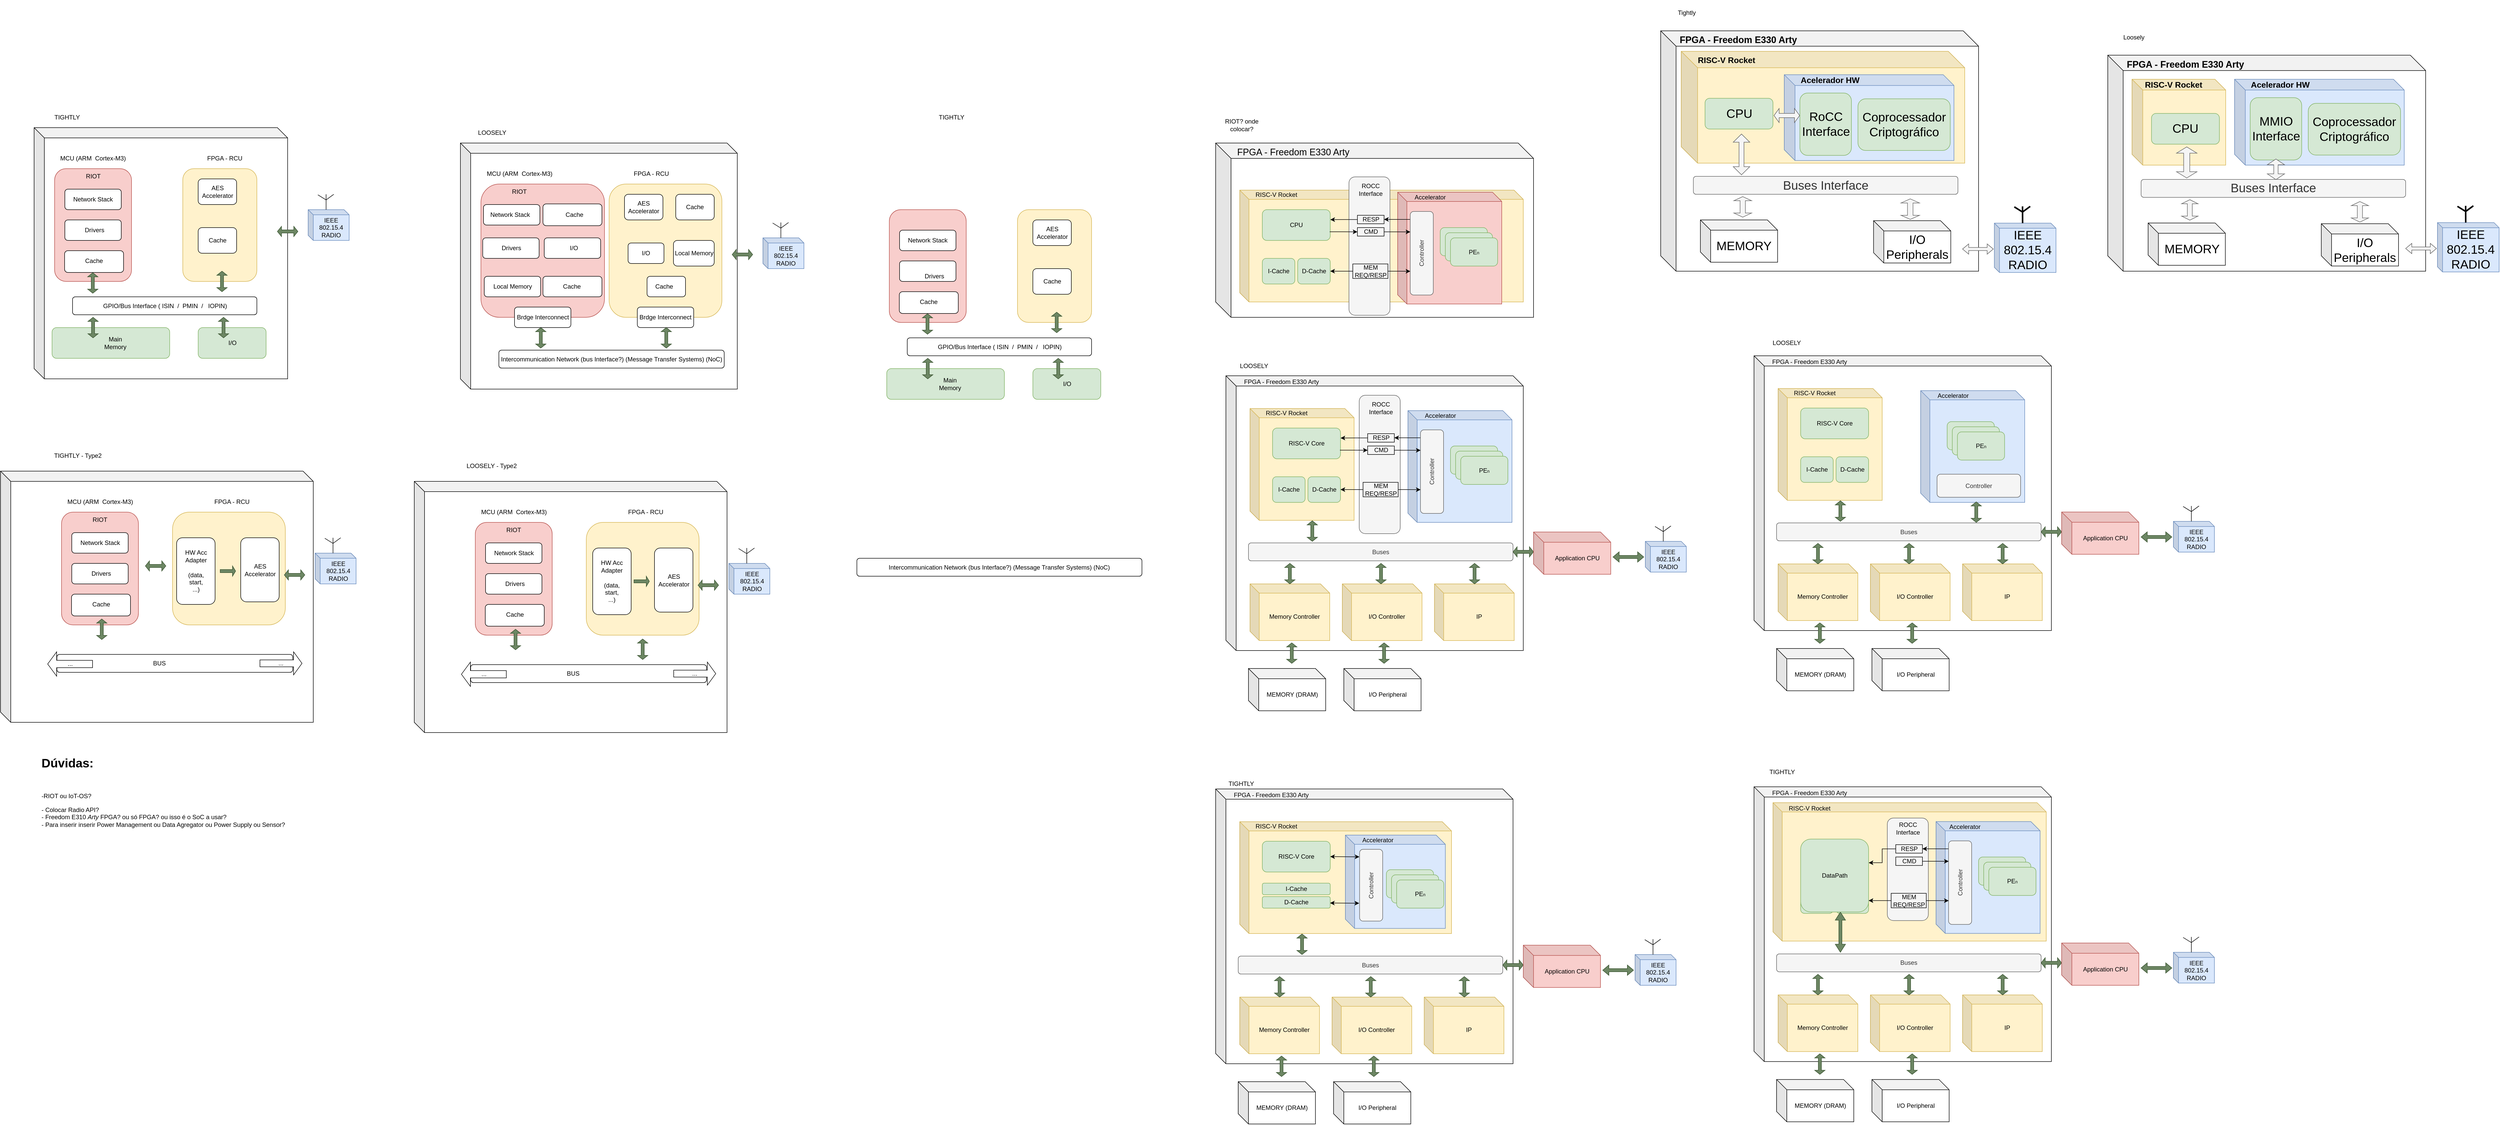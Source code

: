 <mxfile version="14.6.6" type="device"><diagram id="3Qs9VFdWjg4z58Q5Zwmc" name="Page-1"><mxGraphModel dx="5210" dy="4584" grid="1" gridSize="10" guides="1" tooltips="1" connect="1" arrows="1" fold="1" page="1" pageScale="1" pageWidth="827" pageHeight="1169" math="0" shadow="0"><root><mxCell id="0"/><mxCell id="1" parent="0"/><mxCell id="fgcmwq3Ma0WfLXSZV_P0-47" value="IEEE 802.15.4 RADIO" style="shape=cube;whiteSpace=wrap;html=1;boundedLbl=1;backgroundOutline=1;darkOpacity=0.05;darkOpacity2=0.1;size=10;fillColor=#dae8fc;strokeColor=#6c8ebf;" parent="1" vertex="1"><mxGeometry x="620" y="220" width="80" height="60" as="geometry"/></mxCell><mxCell id="fgcmwq3Ma0WfLXSZV_P0-48" value="" style="endArrow=none;html=1;exitX=0;exitY=0;exitDx=35;exitDy=0;exitPerimeter=0;" parent="1" source="fgcmwq3Ma0WfLXSZV_P0-47" edge="1"><mxGeometry width="50" height="50" relative="1" as="geometry"><mxPoint x="670" y="240" as="sourcePoint"/><mxPoint x="655" y="190" as="targetPoint"/></mxGeometry></mxCell><mxCell id="fgcmwq3Ma0WfLXSZV_P0-49" value="" style="endArrow=none;html=1;" parent="1" edge="1"><mxGeometry width="50" height="50" relative="1" as="geometry"><mxPoint x="655" y="201" as="sourcePoint"/><mxPoint x="670" y="190" as="targetPoint"/></mxGeometry></mxCell><mxCell id="fgcmwq3Ma0WfLXSZV_P0-50" value="" style="endArrow=none;html=1;" parent="1" edge="1"><mxGeometry width="50" height="50" relative="1" as="geometry"><mxPoint x="655" y="201" as="sourcePoint"/><mxPoint x="639" y="191" as="targetPoint"/></mxGeometry></mxCell><mxCell id="fgcmwq3Ma0WfLXSZV_P0-51" value="" style="shape=cube;whiteSpace=wrap;html=1;boundedLbl=1;backgroundOutline=1;darkOpacity=0.05;darkOpacity2=0.1;" parent="1" vertex="1"><mxGeometry x="85.5" y="60" width="494.5" height="490" as="geometry"/></mxCell><mxCell id="fgcmwq3Ma0WfLXSZV_P0-52" value="MCU (ARM&amp;nbsp; Cortex-M3)" style="text;html=1;strokeColor=none;fillColor=none;align=center;verticalAlign=middle;whiteSpace=wrap;rounded=0;" parent="1" vertex="1"><mxGeometry x="72" y="110" width="257" height="20" as="geometry"/></mxCell><mxCell id="fgcmwq3Ma0WfLXSZV_P0-53" value="FPGA - RCU" style="text;html=1;strokeColor=none;fillColor=none;align=center;verticalAlign=middle;whiteSpace=wrap;rounded=0;" parent="1" vertex="1"><mxGeometry x="329" y="110" width="257" height="20" as="geometry"/></mxCell><mxCell id="fgcmwq3Ma0WfLXSZV_P0-54" value="" style="rounded=1;whiteSpace=wrap;html=1;fillColor=#f8cecc;strokeColor=#b85450;" parent="1" vertex="1"><mxGeometry x="125.5" y="140" width="150" height="220" as="geometry"/></mxCell><mxCell id="fgcmwq3Ma0WfLXSZV_P0-55" value="" style="rounded=1;whiteSpace=wrap;html=1;" parent="1" vertex="1"><mxGeometry x="145.5" y="180" width="110" height="40" as="geometry"/></mxCell><mxCell id="fgcmwq3Ma0WfLXSZV_P0-56" value="RIOT" style="text;html=1;strokeColor=none;fillColor=none;align=center;verticalAlign=middle;whiteSpace=wrap;rounded=0;" parent="1" vertex="1"><mxGeometry x="160.5" y="130" width="80" height="50" as="geometry"/></mxCell><mxCell id="fgcmwq3Ma0WfLXSZV_P0-57" value="Network Stack" style="text;html=1;strokeColor=none;fillColor=none;align=center;verticalAlign=middle;whiteSpace=wrap;rounded=0;" parent="1" vertex="1"><mxGeometry x="148" y="180" width="105" height="40" as="geometry"/></mxCell><mxCell id="fgcmwq3Ma0WfLXSZV_P0-58" value="" style="rounded=1;whiteSpace=wrap;html=1;" parent="1" vertex="1"><mxGeometry x="145.5" y="240" width="110" height="40" as="geometry"/></mxCell><mxCell id="fgcmwq3Ma0WfLXSZV_P0-59" value="Drivers" style="text;html=1;strokeColor=none;fillColor=none;align=center;verticalAlign=middle;whiteSpace=wrap;rounded=0;" parent="1" vertex="1"><mxGeometry x="150.5" y="240" width="105" height="40" as="geometry"/></mxCell><mxCell id="fgcmwq3Ma0WfLXSZV_P0-60" value="" style="rounded=1;whiteSpace=wrap;html=1;fillColor=#d5e8d4;strokeColor=#82b366;" parent="1" vertex="1"><mxGeometry x="120.5" y="450" width="229.5" height="60" as="geometry"/></mxCell><mxCell id="fgcmwq3Ma0WfLXSZV_P0-61" value="Main Memory" style="text;html=1;strokeColor=none;fillColor=none;align=center;verticalAlign=middle;whiteSpace=wrap;rounded=0;" parent="1" vertex="1"><mxGeometry x="224" y="470" width="40" height="20" as="geometry"/></mxCell><mxCell id="fgcmwq3Ma0WfLXSZV_P0-62" value="" style="rounded=1;whiteSpace=wrap;html=1;fillColor=#fff2cc;strokeColor=#d6b656;" parent="1" vertex="1"><mxGeometry x="375.5" y="140" width="144.5" height="220" as="geometry"/></mxCell><mxCell id="fgcmwq3Ma0WfLXSZV_P0-63" value="AES Accelerator" style="rounded=1;whiteSpace=wrap;html=1;" parent="1" vertex="1"><mxGeometry x="405.5" y="160" width="75" height="50" as="geometry"/></mxCell><mxCell id="fgcmwq3Ma0WfLXSZV_P0-66" value="" style="shape=doubleArrow;whiteSpace=wrap;html=1;fillColor=#6d8764;strokeColor=#3A5431;fontColor=#ffffff;" parent="1" vertex="1"><mxGeometry x="560" y="252.5" width="40" height="20" as="geometry"/></mxCell><mxCell id="fgcmwq3Ma0WfLXSZV_P0-67" value="TIGHTLY - Type2" style="text;html=1;strokeColor=none;fillColor=none;align=center;verticalAlign=middle;whiteSpace=wrap;rounded=0;" parent="1" vertex="1"><mxGeometry x="85.5" y="690" width="169.5" height="20" as="geometry"/></mxCell><mxCell id="fgcmwq3Ma0WfLXSZV_P0-70" value="" style="rounded=1;whiteSpace=wrap;html=1;" parent="1" vertex="1"><mxGeometry x="145" y="300" width="115" height="42.5" as="geometry"/></mxCell><mxCell id="fgcmwq3Ma0WfLXSZV_P0-71" value="Cache" style="text;html=1;strokeColor=none;fillColor=none;align=center;verticalAlign=middle;whiteSpace=wrap;rounded=0;" parent="1" vertex="1"><mxGeometry x="150" y="300" width="105" height="40" as="geometry"/></mxCell><mxCell id="fgcmwq3Ma0WfLXSZV_P0-72" value="Cache" style="rounded=1;whiteSpace=wrap;html=1;" parent="1" vertex="1"><mxGeometry x="405.5" y="255" width="75" height="50" as="geometry"/></mxCell><mxCell id="fgcmwq3Ma0WfLXSZV_P0-74" value="I/O" style="rounded=1;whiteSpace=wrap;html=1;fillColor=#d5e8d4;strokeColor=#82b366;" parent="1" vertex="1"><mxGeometry x="405.5" y="450" width="132.5" height="60" as="geometry"/></mxCell><mxCell id="fgcmwq3Ma0WfLXSZV_P0-75" value="GPIO/Bus Interface ( ISIN&amp;nbsp; /&amp;nbsp; PMIN&lt;strong&gt;&amp;nbsp; &lt;/strong&gt;/&amp;nbsp;&amp;nbsp; IOPIN)" style="rounded=1;whiteSpace=wrap;html=1;" parent="1" vertex="1"><mxGeometry x="160.5" y="390" width="359.5" height="35" as="geometry"/></mxCell><mxCell id="fgcmwq3Ma0WfLXSZV_P0-76" value="" style="shape=doubleArrow;whiteSpace=wrap;html=1;fillColor=#6d8764;strokeColor=#3A5431;fontColor=#ffffff;rotation=90;" parent="1" vertex="1"><mxGeometry x="180" y="353" width="40" height="20" as="geometry"/></mxCell><mxCell id="fgcmwq3Ma0WfLXSZV_P0-77" value="" style="shape=doubleArrow;whiteSpace=wrap;html=1;fillColor=#6d8764;strokeColor=#3A5431;fontColor=#ffffff;rotation=90;" parent="1" vertex="1"><mxGeometry x="432" y="350" width="40" height="20" as="geometry"/></mxCell><mxCell id="fgcmwq3Ma0WfLXSZV_P0-78" value="" style="shape=doubleArrow;whiteSpace=wrap;html=1;fillColor=#6d8764;strokeColor=#3A5431;fontColor=#ffffff;rotation=90;" parent="1" vertex="1"><mxGeometry x="435" y="440" width="40" height="20" as="geometry"/></mxCell><mxCell id="fgcmwq3Ma0WfLXSZV_P0-79" value="" style="shape=doubleArrow;whiteSpace=wrap;html=1;fillColor=#6d8764;strokeColor=#3A5431;fontColor=#ffffff;rotation=90;" parent="1" vertex="1"><mxGeometry x="180.5" y="440" width="40" height="20" as="geometry"/></mxCell><mxCell id="fgcmwq3Ma0WfLXSZV_P0-81" value="IEEE 802.15.4 RADIO" style="shape=cube;whiteSpace=wrap;html=1;boundedLbl=1;backgroundOutline=1;darkOpacity=0.05;darkOpacity2=0.1;size=10;fillColor=#dae8fc;strokeColor=#6c8ebf;" parent="1" vertex="1"><mxGeometry x="1507" y="275" width="80" height="60" as="geometry"/></mxCell><mxCell id="fgcmwq3Ma0WfLXSZV_P0-82" value="" style="endArrow=none;html=1;exitX=0;exitY=0;exitDx=35;exitDy=0;exitPerimeter=0;" parent="1" source="fgcmwq3Ma0WfLXSZV_P0-81" edge="1"><mxGeometry width="50" height="50" relative="1" as="geometry"><mxPoint x="1557" y="295" as="sourcePoint"/><mxPoint x="1542" y="245" as="targetPoint"/></mxGeometry></mxCell><mxCell id="fgcmwq3Ma0WfLXSZV_P0-83" value="" style="endArrow=none;html=1;" parent="1" edge="1"><mxGeometry width="50" height="50" relative="1" as="geometry"><mxPoint x="1542" y="256" as="sourcePoint"/><mxPoint x="1557" y="245" as="targetPoint"/></mxGeometry></mxCell><mxCell id="fgcmwq3Ma0WfLXSZV_P0-84" value="" style="endArrow=none;html=1;" parent="1" edge="1"><mxGeometry width="50" height="50" relative="1" as="geometry"><mxPoint x="1542" y="256" as="sourcePoint"/><mxPoint x="1526" y="246" as="targetPoint"/></mxGeometry></mxCell><mxCell id="fgcmwq3Ma0WfLXSZV_P0-85" value="" style="shape=cube;whiteSpace=wrap;html=1;boundedLbl=1;backgroundOutline=1;darkOpacity=0.05;darkOpacity2=0.1;" parent="1" vertex="1"><mxGeometry x="917" y="90" width="540" height="480" as="geometry"/></mxCell><mxCell id="fgcmwq3Ma0WfLXSZV_P0-86" value="MCU (ARM&amp;nbsp; Cortex-M3)" style="text;html=1;strokeColor=none;fillColor=none;align=center;verticalAlign=middle;whiteSpace=wrap;rounded=0;" parent="1" vertex="1"><mxGeometry x="903.5" y="140" width="257" height="20" as="geometry"/></mxCell><mxCell id="fgcmwq3Ma0WfLXSZV_P0-87" value="FPGA - RCU" style="text;html=1;strokeColor=none;fillColor=none;align=center;verticalAlign=middle;whiteSpace=wrap;rounded=0;" parent="1" vertex="1"><mxGeometry x="1160.5" y="140" width="257" height="20" as="geometry"/></mxCell><mxCell id="fgcmwq3Ma0WfLXSZV_P0-88" value="" style="rounded=1;whiteSpace=wrap;html=1;fillColor=#f8cecc;strokeColor=#b85450;" parent="1" vertex="1"><mxGeometry x="957" y="170" width="241" height="260" as="geometry"/></mxCell><mxCell id="fgcmwq3Ma0WfLXSZV_P0-89" value="" style="rounded=1;whiteSpace=wrap;html=1;" parent="1" vertex="1"><mxGeometry x="962" y="210" width="110" height="40" as="geometry"/></mxCell><mxCell id="fgcmwq3Ma0WfLXSZV_P0-90" value="RIOT" style="text;html=1;strokeColor=none;fillColor=none;align=center;verticalAlign=middle;whiteSpace=wrap;rounded=0;" parent="1" vertex="1"><mxGeometry x="992" y="160" width="80" height="50" as="geometry"/></mxCell><mxCell id="fgcmwq3Ma0WfLXSZV_P0-91" value="Network Stack" style="text;html=1;strokeColor=none;fillColor=none;align=center;verticalAlign=middle;whiteSpace=wrap;rounded=0;" parent="1" vertex="1"><mxGeometry x="963.5" y="212.5" width="100" height="35" as="geometry"/></mxCell><mxCell id="fgcmwq3Ma0WfLXSZV_P0-92" value="" style="rounded=1;whiteSpace=wrap;html=1;" parent="1" vertex="1"><mxGeometry x="960.5" y="275" width="110" height="40" as="geometry"/></mxCell><mxCell id="fgcmwq3Ma0WfLXSZV_P0-93" value="Drivers" style="text;html=1;strokeColor=none;fillColor=none;align=center;verticalAlign=middle;whiteSpace=wrap;rounded=0;" parent="1" vertex="1"><mxGeometry x="963.5" y="275" width="105" height="40" as="geometry"/></mxCell><mxCell id="fgcmwq3Ma0WfLXSZV_P0-96" value="" style="rounded=1;whiteSpace=wrap;html=1;fillColor=#fff2cc;strokeColor=#d6b656;" parent="1" vertex="1"><mxGeometry x="1207" y="170" width="220" height="260" as="geometry"/></mxCell><mxCell id="fgcmwq3Ma0WfLXSZV_P0-97" value="AES Accelerator" style="rounded=1;whiteSpace=wrap;html=1;" parent="1" vertex="1"><mxGeometry x="1237" y="190" width="75" height="50" as="geometry"/></mxCell><mxCell id="fgcmwq3Ma0WfLXSZV_P0-100" value="" style="shape=doubleArrow;whiteSpace=wrap;html=1;fillColor=#6d8764;strokeColor=#3A5431;fontColor=#ffffff;" parent="1" vertex="1"><mxGeometry x="1447" y="297.5" width="40" height="20" as="geometry"/></mxCell><mxCell id="fgcmwq3Ma0WfLXSZV_P0-101" value="LOOSELY" style="text;html=1;strokeColor=none;fillColor=none;align=center;verticalAlign=middle;whiteSpace=wrap;rounded=0;" parent="1" vertex="1"><mxGeometry x="894" y="60" width="169.5" height="20" as="geometry"/></mxCell><mxCell id="fgcmwq3Ma0WfLXSZV_P0-102" value="" style="rounded=1;whiteSpace=wrap;html=1;" parent="1" vertex="1"><mxGeometry x="1078" y="208.75" width="115" height="42.5" as="geometry"/></mxCell><mxCell id="fgcmwq3Ma0WfLXSZV_P0-103" value="Cache" style="text;html=1;strokeColor=none;fillColor=none;align=center;verticalAlign=middle;whiteSpace=wrap;rounded=0;" parent="1" vertex="1"><mxGeometry x="1087" y="210" width="105" height="40" as="geometry"/></mxCell><mxCell id="fgcmwq3Ma0WfLXSZV_P0-104" value="Cache" style="rounded=1;whiteSpace=wrap;html=1;" parent="1" vertex="1"><mxGeometry x="1337" y="190" width="75" height="50" as="geometry"/></mxCell><mxCell id="fgcmwq3Ma0WfLXSZV_P0-106" value="Intercommunication Network (bus Interface?) (Message Transfer Systems) (NoC)" style="rounded=1;whiteSpace=wrap;html=1;" parent="1" vertex="1"><mxGeometry x="992" y="494" width="439.5" height="35" as="geometry"/></mxCell><mxCell id="fgcmwq3Ma0WfLXSZV_P0-107" value="" style="shape=doubleArrow;whiteSpace=wrap;html=1;fillColor=#6d8764;strokeColor=#3A5431;fontColor=#ffffff;rotation=90;" parent="1" vertex="1"><mxGeometry x="1053.75" y="460" width="40" height="20" as="geometry"/></mxCell><mxCell id="fgcmwq3Ma0WfLXSZV_P0-117" value="" style="rounded=1;whiteSpace=wrap;html=1;" parent="1" vertex="1"><mxGeometry x="1080.5" y="275" width="110" height="40" as="geometry"/></mxCell><mxCell id="fgcmwq3Ma0WfLXSZV_P0-116" value="I/O" style="text;html=1;strokeColor=none;fillColor=none;align=center;verticalAlign=middle;whiteSpace=wrap;rounded=0;" parent="1" vertex="1"><mxGeometry x="1085.5" y="275" width="105" height="40" as="geometry"/></mxCell><mxCell id="fgcmwq3Ma0WfLXSZV_P0-118" value="Brdge Interconnect" style="rounded=1;whiteSpace=wrap;html=1;" parent="1" vertex="1"><mxGeometry x="1022.5" y="410" width="110" height="40" as="geometry"/></mxCell><mxCell id="fgcmwq3Ma0WfLXSZV_P0-121" value="Brdge Interconnect" style="rounded=1;whiteSpace=wrap;html=1;" parent="1" vertex="1"><mxGeometry x="1262" y="410" width="110" height="40" as="geometry"/></mxCell><mxCell id="fgcmwq3Ma0WfLXSZV_P0-122" value="" style="rounded=1;whiteSpace=wrap;html=1;" parent="1" vertex="1"><mxGeometry x="1244" y="285" width="70" height="40" as="geometry"/></mxCell><mxCell id="fgcmwq3Ma0WfLXSZV_P0-123" value="I/O" style="text;html=1;strokeColor=none;fillColor=none;align=center;verticalAlign=middle;whiteSpace=wrap;rounded=0;" parent="1" vertex="1"><mxGeometry x="1250" y="285" width="58" height="40" as="geometry"/></mxCell><mxCell id="fgcmwq3Ma0WfLXSZV_P0-124" value="Local Memory" style="rounded=1;whiteSpace=wrap;html=1;" parent="1" vertex="1"><mxGeometry x="963.5" y="350" width="110" height="40" as="geometry"/></mxCell><mxCell id="fgcmwq3Ma0WfLXSZV_P0-125" value="Local Memory" style="rounded=1;whiteSpace=wrap;html=1;" parent="1" vertex="1"><mxGeometry x="1332.5" y="280" width="79.5" height="50" as="geometry"/></mxCell><mxCell id="fgcmwq3Ma0WfLXSZV_P0-128" value="" style="shape=doubleArrow;whiteSpace=wrap;html=1;fillColor=#6d8764;strokeColor=#3A5431;fontColor=#ffffff;rotation=90;" parent="1" vertex="1"><mxGeometry x="1298.5" y="460" width="40" height="20" as="geometry"/></mxCell><mxCell id="fgcmwq3Ma0WfLXSZV_P0-130" value="" style="rounded=1;whiteSpace=wrap;html=1;" parent="1" vertex="1"><mxGeometry x="1078" y="350" width="115" height="40" as="geometry"/></mxCell><mxCell id="fgcmwq3Ma0WfLXSZV_P0-129" value="Cache" style="text;html=1;strokeColor=none;fillColor=none;align=center;verticalAlign=middle;whiteSpace=wrap;rounded=0;" parent="1" vertex="1"><mxGeometry x="1082" y="350" width="105" height="40" as="geometry"/></mxCell><mxCell id="fgcmwq3Ma0WfLXSZV_P0-131" value="" style="rounded=1;whiteSpace=wrap;html=1;" parent="1" vertex="1"><mxGeometry x="1281" y="350" width="75" height="40" as="geometry"/></mxCell><mxCell id="fgcmwq3Ma0WfLXSZV_P0-132" value="Cache" style="text;html=1;strokeColor=none;fillColor=none;align=center;verticalAlign=middle;whiteSpace=wrap;rounded=0;" parent="1" vertex="1"><mxGeometry x="1262" y="350" width="105" height="40" as="geometry"/></mxCell><mxCell id="fgcmwq3Ma0WfLXSZV_P0-134" value="IEEE 802.15.4 RADIO" style="shape=cube;whiteSpace=wrap;html=1;boundedLbl=1;backgroundOutline=1;darkOpacity=0.05;darkOpacity2=0.1;size=10;fillColor=#dae8fc;strokeColor=#6c8ebf;" parent="1" vertex="1"><mxGeometry x="633.5" y="890" width="80" height="60" as="geometry"/></mxCell><mxCell id="fgcmwq3Ma0WfLXSZV_P0-135" value="" style="endArrow=none;html=1;exitX=0;exitY=0;exitDx=35;exitDy=0;exitPerimeter=0;" parent="1" source="fgcmwq3Ma0WfLXSZV_P0-134" edge="1"><mxGeometry width="50" height="50" relative="1" as="geometry"><mxPoint x="683.5" y="910" as="sourcePoint"/><mxPoint x="668.5" y="860" as="targetPoint"/></mxGeometry></mxCell><mxCell id="fgcmwq3Ma0WfLXSZV_P0-136" value="" style="endArrow=none;html=1;" parent="1" edge="1"><mxGeometry width="50" height="50" relative="1" as="geometry"><mxPoint x="668.5" y="871" as="sourcePoint"/><mxPoint x="683.5" y="860" as="targetPoint"/></mxGeometry></mxCell><mxCell id="fgcmwq3Ma0WfLXSZV_P0-137" value="" style="endArrow=none;html=1;" parent="1" edge="1"><mxGeometry width="50" height="50" relative="1" as="geometry"><mxPoint x="668.5" y="871" as="sourcePoint"/><mxPoint x="652.5" y="861" as="targetPoint"/></mxGeometry></mxCell><mxCell id="fgcmwq3Ma0WfLXSZV_P0-138" value="" style="shape=cube;whiteSpace=wrap;html=1;boundedLbl=1;backgroundOutline=1;darkOpacity=0.05;darkOpacity2=0.1;" parent="1" vertex="1"><mxGeometry x="20" y="730" width="610" height="490" as="geometry"/></mxCell><mxCell id="fgcmwq3Ma0WfLXSZV_P0-139" value="MCU (ARM&amp;nbsp; Cortex-M3)" style="text;html=1;strokeColor=none;fillColor=none;align=center;verticalAlign=middle;whiteSpace=wrap;rounded=0;" parent="1" vertex="1"><mxGeometry x="85.5" y="780" width="257" height="20" as="geometry"/></mxCell><mxCell id="fgcmwq3Ma0WfLXSZV_P0-140" value="FPGA - RCU" style="text;html=1;strokeColor=none;fillColor=none;align=center;verticalAlign=middle;whiteSpace=wrap;rounded=0;" parent="1" vertex="1"><mxGeometry x="342.5" y="780" width="257" height="20" as="geometry"/></mxCell><mxCell id="fgcmwq3Ma0WfLXSZV_P0-141" value="" style="rounded=1;whiteSpace=wrap;html=1;fillColor=#f8cecc;strokeColor=#b85450;" parent="1" vertex="1"><mxGeometry x="139" y="810" width="150" height="220" as="geometry"/></mxCell><mxCell id="fgcmwq3Ma0WfLXSZV_P0-142" value="" style="rounded=1;whiteSpace=wrap;html=1;" parent="1" vertex="1"><mxGeometry x="159" y="850" width="110" height="40" as="geometry"/></mxCell><mxCell id="fgcmwq3Ma0WfLXSZV_P0-143" value="RIOT" style="text;html=1;strokeColor=none;fillColor=none;align=center;verticalAlign=middle;whiteSpace=wrap;rounded=0;" parent="1" vertex="1"><mxGeometry x="174" y="800" width="80" height="50" as="geometry"/></mxCell><mxCell id="fgcmwq3Ma0WfLXSZV_P0-144" value="Network Stack" style="text;html=1;strokeColor=none;fillColor=none;align=center;verticalAlign=middle;whiteSpace=wrap;rounded=0;" parent="1" vertex="1"><mxGeometry x="161.5" y="850" width="105" height="40" as="geometry"/></mxCell><mxCell id="fgcmwq3Ma0WfLXSZV_P0-145" value="" style="rounded=1;whiteSpace=wrap;html=1;" parent="1" vertex="1"><mxGeometry x="159" y="910" width="110" height="40" as="geometry"/></mxCell><mxCell id="fgcmwq3Ma0WfLXSZV_P0-146" value="Drivers" style="text;html=1;strokeColor=none;fillColor=none;align=center;verticalAlign=middle;whiteSpace=wrap;rounded=0;" parent="1" vertex="1"><mxGeometry x="164" y="910" width="105" height="40" as="geometry"/></mxCell><mxCell id="fgcmwq3Ma0WfLXSZV_P0-149" value="" style="rounded=1;whiteSpace=wrap;html=1;fillColor=#fff2cc;strokeColor=#d6b656;" parent="1" vertex="1"><mxGeometry x="355.5" y="810" width="220" height="220" as="geometry"/></mxCell><mxCell id="fgcmwq3Ma0WfLXSZV_P0-150" value="AES Accelerator" style="rounded=1;whiteSpace=wrap;html=1;" parent="1" vertex="1"><mxGeometry x="488.5" y="860" width="75" height="125" as="geometry"/></mxCell><mxCell id="fgcmwq3Ma0WfLXSZV_P0-151" value="" style="shape=doubleArrow;whiteSpace=wrap;html=1;fillColor=#6d8764;strokeColor=#3A5431;fontColor=#ffffff;" parent="1" vertex="1"><mxGeometry x="573.5" y="922.5" width="40" height="20" as="geometry"/></mxCell><mxCell id="fgcmwq3Ma0WfLXSZV_P0-152" value="" style="rounded=1;whiteSpace=wrap;html=1;" parent="1" vertex="1"><mxGeometry x="158.5" y="970" width="115" height="42.5" as="geometry"/></mxCell><mxCell id="fgcmwq3Ma0WfLXSZV_P0-153" value="Cache" style="text;html=1;strokeColor=none;fillColor=none;align=center;verticalAlign=middle;whiteSpace=wrap;rounded=0;" parent="1" vertex="1"><mxGeometry x="163.5" y="970" width="105" height="40" as="geometry"/></mxCell><mxCell id="fgcmwq3Ma0WfLXSZV_P0-154" value="&lt;div&gt;HW Acc Adapter&lt;br&gt;&lt;br&gt;(data,&lt;br&gt; start, &lt;br&gt;...)&lt;br&gt;&lt;/div&gt;" style="rounded=1;whiteSpace=wrap;html=1;" parent="1" vertex="1"><mxGeometry x="363.5" y="860" width="75" height="130" as="geometry"/></mxCell><mxCell id="fgcmwq3Ma0WfLXSZV_P0-157" value="" style="shape=doubleArrow;whiteSpace=wrap;html=1;fillColor=#6d8764;strokeColor=#3A5431;fontColor=#ffffff;rotation=0;" parent="1" vertex="1"><mxGeometry x="302.5" y="905" width="40" height="20" as="geometry"/></mxCell><mxCell id="fgcmwq3Ma0WfLXSZV_P0-158" value="" style="shape=doubleArrow;whiteSpace=wrap;html=1;fillColor=#6d8764;strokeColor=#3A5431;fontColor=#ffffff;rotation=90;" parent="1" vertex="1"><mxGeometry x="197.5" y="1028.5" width="40" height="20" as="geometry"/></mxCell><mxCell id="fgcmwq3Ma0WfLXSZV_P0-161" value="TIGHTLY" style="text;html=1;strokeColor=none;fillColor=none;align=center;verticalAlign=middle;whiteSpace=wrap;rounded=0;" parent="1" vertex="1"><mxGeometry x="64.5" y="30" width="169.5" height="20" as="geometry"/></mxCell><mxCell id="fgcmwq3Ma0WfLXSZV_P0-164" value="" style="shape=singleArrow;whiteSpace=wrap;html=1;fillColor=#6d8764;strokeColor=#3A5431;fontColor=#ffffff;" parent="1" vertex="1"><mxGeometry x="448.5" y="915" width="30" height="20" as="geometry"/></mxCell><mxCell id="fgcmwq3Ma0WfLXSZV_P0-203" value="" style="rounded=1;whiteSpace=wrap;html=1;" parent="1" vertex="1"><mxGeometry x="130" y="1087.5" width="460" height="35" as="geometry"/></mxCell><mxCell id="fgcmwq3Ma0WfLXSZV_P0-201" value="BUS" style="text;html=1;strokeColor=none;fillColor=none;align=center;verticalAlign=middle;whiteSpace=wrap;rounded=0;" parent="1" vertex="1"><mxGeometry x="310" y="1095" width="40" height="20" as="geometry"/></mxCell><mxCell id="fgcmwq3Ma0WfLXSZV_P0-204" value="..." style="shape=singleArrow;whiteSpace=wrap;html=1;" parent="1" vertex="1"><mxGeometry x="526" y="1082.5" width="82" height="45" as="geometry"/></mxCell><mxCell id="fgcmwq3Ma0WfLXSZV_P0-208" value="..." style="shape=singleArrow;direction=west;whiteSpace=wrap;html=1;" parent="1" vertex="1"><mxGeometry x="112" y="1082.5" width="87.5" height="47.5" as="geometry"/></mxCell><mxCell id="fgcmwq3Ma0WfLXSZV_P0-209" value="LOOSELY - Type2" style="text;html=1;strokeColor=none;fillColor=none;align=center;verticalAlign=middle;whiteSpace=wrap;rounded=0;" parent="1" vertex="1"><mxGeometry x="892.5" y="710" width="169.5" height="20" as="geometry"/></mxCell><mxCell id="fgcmwq3Ma0WfLXSZV_P0-210" value="IEEE 802.15.4 RADIO" style="shape=cube;whiteSpace=wrap;html=1;boundedLbl=1;backgroundOutline=1;darkOpacity=0.05;darkOpacity2=0.1;size=10;fillColor=#dae8fc;strokeColor=#6c8ebf;" parent="1" vertex="1"><mxGeometry x="1440.5" y="910" width="80" height="60" as="geometry"/></mxCell><mxCell id="fgcmwq3Ma0WfLXSZV_P0-211" value="" style="endArrow=none;html=1;exitX=0;exitY=0;exitDx=35;exitDy=0;exitPerimeter=0;" parent="1" source="fgcmwq3Ma0WfLXSZV_P0-210" edge="1"><mxGeometry width="50" height="50" relative="1" as="geometry"><mxPoint x="1490.5" y="930" as="sourcePoint"/><mxPoint x="1475.5" y="880" as="targetPoint"/></mxGeometry></mxCell><mxCell id="fgcmwq3Ma0WfLXSZV_P0-212" value="" style="endArrow=none;html=1;" parent="1" edge="1"><mxGeometry width="50" height="50" relative="1" as="geometry"><mxPoint x="1475.5" y="891" as="sourcePoint"/><mxPoint x="1490.5" y="880" as="targetPoint"/></mxGeometry></mxCell><mxCell id="fgcmwq3Ma0WfLXSZV_P0-213" value="" style="endArrow=none;html=1;" parent="1" edge="1"><mxGeometry width="50" height="50" relative="1" as="geometry"><mxPoint x="1475.5" y="891" as="sourcePoint"/><mxPoint x="1459.5" y="881" as="targetPoint"/></mxGeometry></mxCell><mxCell id="fgcmwq3Ma0WfLXSZV_P0-214" value="" style="shape=cube;whiteSpace=wrap;html=1;boundedLbl=1;backgroundOutline=1;darkOpacity=0.05;darkOpacity2=0.1;" parent="1" vertex="1"><mxGeometry x="827" y="750" width="610" height="490" as="geometry"/></mxCell><mxCell id="fgcmwq3Ma0WfLXSZV_P0-215" value="MCU (ARM&amp;nbsp; Cortex-M3)" style="text;html=1;strokeColor=none;fillColor=none;align=center;verticalAlign=middle;whiteSpace=wrap;rounded=0;" parent="1" vertex="1"><mxGeometry x="892.5" y="800" width="257" height="20" as="geometry"/></mxCell><mxCell id="fgcmwq3Ma0WfLXSZV_P0-216" value="FPGA - RCU" style="text;html=1;strokeColor=none;fillColor=none;align=center;verticalAlign=middle;whiteSpace=wrap;rounded=0;" parent="1" vertex="1"><mxGeometry x="1149.5" y="800" width="257" height="20" as="geometry"/></mxCell><mxCell id="fgcmwq3Ma0WfLXSZV_P0-217" value="" style="rounded=1;whiteSpace=wrap;html=1;fillColor=#f8cecc;strokeColor=#b85450;" parent="1" vertex="1"><mxGeometry x="946" y="830" width="150" height="220" as="geometry"/></mxCell><mxCell id="fgcmwq3Ma0WfLXSZV_P0-218" value="" style="rounded=1;whiteSpace=wrap;html=1;" parent="1" vertex="1"><mxGeometry x="966" y="870" width="110" height="40" as="geometry"/></mxCell><mxCell id="fgcmwq3Ma0WfLXSZV_P0-219" value="RIOT" style="text;html=1;strokeColor=none;fillColor=none;align=center;verticalAlign=middle;whiteSpace=wrap;rounded=0;" parent="1" vertex="1"><mxGeometry x="981" y="820" width="80" height="50" as="geometry"/></mxCell><mxCell id="fgcmwq3Ma0WfLXSZV_P0-220" value="Network Stack" style="text;html=1;strokeColor=none;fillColor=none;align=center;verticalAlign=middle;whiteSpace=wrap;rounded=0;" parent="1" vertex="1"><mxGeometry x="968.5" y="870" width="105" height="40" as="geometry"/></mxCell><mxCell id="fgcmwq3Ma0WfLXSZV_P0-221" value="" style="rounded=1;whiteSpace=wrap;html=1;" parent="1" vertex="1"><mxGeometry x="966" y="930" width="110" height="40" as="geometry"/></mxCell><mxCell id="fgcmwq3Ma0WfLXSZV_P0-222" value="Drivers" style="text;html=1;strokeColor=none;fillColor=none;align=center;verticalAlign=middle;whiteSpace=wrap;rounded=0;" parent="1" vertex="1"><mxGeometry x="971" y="930" width="105" height="40" as="geometry"/></mxCell><mxCell id="fgcmwq3Ma0WfLXSZV_P0-223" value="" style="rounded=1;whiteSpace=wrap;html=1;fillColor=#fff2cc;strokeColor=#d6b656;" parent="1" vertex="1"><mxGeometry x="1162.5" y="830" width="220" height="220" as="geometry"/></mxCell><mxCell id="fgcmwq3Ma0WfLXSZV_P0-224" value="AES Accelerator" style="rounded=1;whiteSpace=wrap;html=1;" parent="1" vertex="1"><mxGeometry x="1295.5" y="880" width="75" height="125" as="geometry"/></mxCell><mxCell id="fgcmwq3Ma0WfLXSZV_P0-225" value="" style="shape=doubleArrow;whiteSpace=wrap;html=1;fillColor=#6d8764;strokeColor=#3A5431;fontColor=#ffffff;" parent="1" vertex="1"><mxGeometry x="1380.5" y="942.5" width="40" height="20" as="geometry"/></mxCell><mxCell id="fgcmwq3Ma0WfLXSZV_P0-226" value="" style="rounded=1;whiteSpace=wrap;html=1;" parent="1" vertex="1"><mxGeometry x="965.5" y="990" width="115" height="42.5" as="geometry"/></mxCell><mxCell id="fgcmwq3Ma0WfLXSZV_P0-227" value="Cache" style="text;html=1;strokeColor=none;fillColor=none;align=center;verticalAlign=middle;whiteSpace=wrap;rounded=0;" parent="1" vertex="1"><mxGeometry x="970.5" y="990" width="105" height="40" as="geometry"/></mxCell><mxCell id="fgcmwq3Ma0WfLXSZV_P0-229" value="" style="shape=doubleArrow;whiteSpace=wrap;html=1;fillColor=#6d8764;strokeColor=#3A5431;fontColor=#ffffff;rotation=-90;" parent="1" vertex="1"><mxGeometry x="1252.5" y="1067.5" width="40" height="20" as="geometry"/></mxCell><mxCell id="fgcmwq3Ma0WfLXSZV_P0-230" value="" style="shape=doubleArrow;whiteSpace=wrap;html=1;fillColor=#6d8764;strokeColor=#3A5431;fontColor=#ffffff;rotation=90;" parent="1" vertex="1"><mxGeometry x="1004.5" y="1048.5" width="40" height="20" as="geometry"/></mxCell><mxCell id="fgcmwq3Ma0WfLXSZV_P0-231" value="" style="shape=singleArrow;whiteSpace=wrap;html=1;fillColor=#6d8764;strokeColor=#3A5431;fontColor=#ffffff;" parent="1" vertex="1"><mxGeometry x="1255.5" y="935" width="30" height="20" as="geometry"/></mxCell><mxCell id="fgcmwq3Ma0WfLXSZV_P0-232" value="" style="rounded=1;whiteSpace=wrap;html=1;" parent="1" vertex="1"><mxGeometry x="937" y="1107.5" width="460" height="35" as="geometry"/></mxCell><mxCell id="fgcmwq3Ma0WfLXSZV_P0-233" value="BUS" style="text;html=1;strokeColor=none;fillColor=none;align=center;verticalAlign=middle;whiteSpace=wrap;rounded=0;" parent="1" vertex="1"><mxGeometry x="1117" y="1115" width="40" height="20" as="geometry"/></mxCell><mxCell id="fgcmwq3Ma0WfLXSZV_P0-234" value="..." style="shape=singleArrow;whiteSpace=wrap;html=1;" parent="1" vertex="1"><mxGeometry x="1333" y="1102.5" width="82" height="45" as="geometry"/></mxCell><mxCell id="fgcmwq3Ma0WfLXSZV_P0-235" value="..." style="shape=singleArrow;direction=west;whiteSpace=wrap;html=1;" parent="1" vertex="1"><mxGeometry x="919" y="1102.5" width="87.5" height="47.5" as="geometry"/></mxCell><mxCell id="fgcmwq3Ma0WfLXSZV_P0-236" value="&lt;div&gt;HW Acc Adapter&lt;br&gt;&lt;br&gt;(data,&lt;br&gt; start, &lt;br&gt;...)&lt;br&gt;&lt;/div&gt;" style="rounded=1;whiteSpace=wrap;html=1;" parent="1" vertex="1"><mxGeometry x="1175" y="880" width="75" height="130" as="geometry"/></mxCell><mxCell id="fgcmwq3Ma0WfLXSZV_P0-238" value="&lt;h1&gt;Dúvidas:&lt;/h1&gt;&lt;p&gt;&lt;br&gt;&lt;/p&gt;&lt;p&gt;-RIOT ou IoT-OS?&lt;/p&gt;&lt;p&gt;- Colocar Radio API?&lt;br&gt;-&lt;span&gt; Freedom E310 &lt;em&gt;Arty&lt;/em&gt; FPGA? ou só FPGA? ou isso é o SoC a usar?&lt;br&gt;- Para inserir inserir Power Management ou Data Agregator ou Power Supply ou Sensor?&lt;br&gt;&lt;br&gt;&lt;/span&gt;&lt;/p&gt;" style="text;html=1;strokeColor=none;fillColor=none;spacing=5;spacingTop=-20;whiteSpace=wrap;overflow=hidden;rounded=0;" parent="1" vertex="1"><mxGeometry x="95" y="1280" width="530" height="220" as="geometry"/></mxCell><mxCell id="vkm5QAe4XdH4In5mIQVf-5" value="" style="shape=cube;whiteSpace=wrap;html=1;boundedLbl=1;backgroundOutline=1;darkOpacity=0.05;darkOpacity2=0.1;size=30;" vertex="1" parent="1"><mxGeometry x="2390" y="90" width="620" height="340" as="geometry"/></mxCell><mxCell id="vkm5QAe4XdH4In5mIQVf-7" value="&lt;font style=&quot;font-size: 18px&quot;&gt;FPGA - Freedom E330 Arty&lt;/font&gt;" style="text;html=1;strokeColor=none;fillColor=none;align=center;verticalAlign=middle;whiteSpace=wrap;rounded=0;" vertex="1" parent="1"><mxGeometry x="2413" y="98" width="257" height="20" as="geometry"/></mxCell><mxCell id="vkm5QAe4XdH4In5mIQVf-8" value="" style="rounded=1;whiteSpace=wrap;html=1;fillColor=#f8cecc;strokeColor=#b85450;" vertex="1" parent="1"><mxGeometry x="1753.5" y="220" width="150" height="220" as="geometry"/></mxCell><mxCell id="vkm5QAe4XdH4In5mIQVf-9" value="" style="rounded=1;whiteSpace=wrap;html=1;" vertex="1" parent="1"><mxGeometry x="1773.5" y="260" width="110" height="40" as="geometry"/></mxCell><mxCell id="vkm5QAe4XdH4In5mIQVf-10" value="RIOT? onde colocar?" style="text;html=1;strokeColor=none;fillColor=none;align=center;verticalAlign=middle;whiteSpace=wrap;rounded=0;" vertex="1" parent="1"><mxGeometry x="2401" y="30" width="80" height="50" as="geometry"/></mxCell><mxCell id="vkm5QAe4XdH4In5mIQVf-11" value="Network Stack" style="text;html=1;strokeColor=none;fillColor=none;align=center;verticalAlign=middle;whiteSpace=wrap;rounded=0;" vertex="1" parent="1"><mxGeometry x="1776" y="260" width="105" height="40" as="geometry"/></mxCell><mxCell id="vkm5QAe4XdH4In5mIQVf-12" value="" style="rounded=1;whiteSpace=wrap;html=1;" vertex="1" parent="1"><mxGeometry x="1773.5" y="320" width="110" height="40" as="geometry"/></mxCell><mxCell id="vkm5QAe4XdH4In5mIQVf-14" value="" style="rounded=1;whiteSpace=wrap;html=1;fillColor=#d5e8d4;strokeColor=#82b366;" vertex="1" parent="1"><mxGeometry x="1748.5" y="530" width="229.5" height="60" as="geometry"/></mxCell><mxCell id="vkm5QAe4XdH4In5mIQVf-15" value="Main Memory" style="text;html=1;strokeColor=none;fillColor=none;align=center;verticalAlign=middle;whiteSpace=wrap;rounded=0;" vertex="1" parent="1"><mxGeometry x="1852" y="550" width="40" height="20" as="geometry"/></mxCell><mxCell id="vkm5QAe4XdH4In5mIQVf-16" value="" style="rounded=1;whiteSpace=wrap;html=1;fillColor=#fff2cc;strokeColor=#d6b656;" vertex="1" parent="1"><mxGeometry x="2003.5" y="220" width="144.5" height="220" as="geometry"/></mxCell><mxCell id="vkm5QAe4XdH4In5mIQVf-17" value="AES Accelerator" style="rounded=1;whiteSpace=wrap;html=1;" vertex="1" parent="1"><mxGeometry x="2033.5" y="240" width="75" height="50" as="geometry"/></mxCell><mxCell id="vkm5QAe4XdH4In5mIQVf-19" value="" style="rounded=1;whiteSpace=wrap;html=1;" vertex="1" parent="1"><mxGeometry x="1773" y="380" width="115" height="42.5" as="geometry"/></mxCell><mxCell id="vkm5QAe4XdH4In5mIQVf-20" value="Cache" style="text;html=1;strokeColor=none;fillColor=none;align=center;verticalAlign=middle;whiteSpace=wrap;rounded=0;" vertex="1" parent="1"><mxGeometry x="1778" y="380" width="105" height="40" as="geometry"/></mxCell><mxCell id="vkm5QAe4XdH4In5mIQVf-21" value="Cache" style="rounded=1;whiteSpace=wrap;html=1;" vertex="1" parent="1"><mxGeometry x="2033.5" y="335" width="75" height="50" as="geometry"/></mxCell><mxCell id="vkm5QAe4XdH4In5mIQVf-22" value="I/O" style="rounded=1;whiteSpace=wrap;html=1;fillColor=#d5e8d4;strokeColor=#82b366;" vertex="1" parent="1"><mxGeometry x="2033.5" y="530" width="132.5" height="60" as="geometry"/></mxCell><mxCell id="vkm5QAe4XdH4In5mIQVf-23" value="GPIO/Bus Interface ( ISIN&amp;nbsp; /&amp;nbsp; PMIN&lt;strong&gt;&amp;nbsp; &lt;/strong&gt;/&amp;nbsp;&amp;nbsp; IOPIN)" style="rounded=1;whiteSpace=wrap;html=1;" vertex="1" parent="1"><mxGeometry x="1788.5" y="470" width="359.5" height="35" as="geometry"/></mxCell><mxCell id="vkm5QAe4XdH4In5mIQVf-24" value="" style="shape=doubleArrow;whiteSpace=wrap;html=1;fillColor=#6d8764;strokeColor=#3A5431;fontColor=#ffffff;rotation=90;" vertex="1" parent="1"><mxGeometry x="1808" y="433" width="40" height="20" as="geometry"/></mxCell><mxCell id="vkm5QAe4XdH4In5mIQVf-25" value="" style="shape=doubleArrow;whiteSpace=wrap;html=1;fillColor=#6d8764;strokeColor=#3A5431;fontColor=#ffffff;rotation=90;" vertex="1" parent="1"><mxGeometry x="2060" y="430" width="40" height="20" as="geometry"/></mxCell><mxCell id="vkm5QAe4XdH4In5mIQVf-26" value="" style="shape=doubleArrow;whiteSpace=wrap;html=1;fillColor=#6d8764;strokeColor=#3A5431;fontColor=#ffffff;rotation=90;" vertex="1" parent="1"><mxGeometry x="2063" y="520" width="40" height="20" as="geometry"/></mxCell><mxCell id="vkm5QAe4XdH4In5mIQVf-27" value="" style="shape=doubleArrow;whiteSpace=wrap;html=1;fillColor=#6d8764;strokeColor=#3A5431;fontColor=#ffffff;rotation=90;" vertex="1" parent="1"><mxGeometry x="1808.5" y="520" width="40" height="20" as="geometry"/></mxCell><mxCell id="vkm5QAe4XdH4In5mIQVf-28" value="TIGHTLY" style="text;html=1;strokeColor=none;fillColor=none;align=center;verticalAlign=middle;whiteSpace=wrap;rounded=0;" vertex="1" parent="1"><mxGeometry x="1790" y="30" width="169.5" height="20" as="geometry"/></mxCell><mxCell id="vkm5QAe4XdH4In5mIQVf-29" value="" style="shape=cube;whiteSpace=wrap;html=1;boundedLbl=1;backgroundOutline=1;darkOpacity=0.05;darkOpacity2=0.1;size=18;fillColor=#fff2cc;strokeColor=#d6b656;" vertex="1" parent="1"><mxGeometry x="2437" y="181.88" width="553" height="218.12" as="geometry"/></mxCell><mxCell id="vkm5QAe4XdH4In5mIQVf-6" value="RISC-V Rocket" style="text;html=1;strokeColor=none;fillColor=none;align=center;verticalAlign=middle;whiteSpace=wrap;rounded=0;" vertex="1" parent="1"><mxGeometry x="2380" y="180.94" width="257" height="20" as="geometry"/></mxCell><mxCell id="vkm5QAe4XdH4In5mIQVf-30" value="CPU" style="rounded=1;whiteSpace=wrap;html=1;fillColor=#d5e8d4;strokeColor=#82b366;" vertex="1" parent="1"><mxGeometry x="2481" y="220" width="132.5" height="60" as="geometry"/></mxCell><mxCell id="vkm5QAe4XdH4In5mIQVf-32" value="D-Cache" style="rounded=1;whiteSpace=wrap;html=1;fillColor=#d5e8d4;strokeColor=#82b366;" vertex="1" parent="1"><mxGeometry x="2550" y="315" width="63.5" height="50" as="geometry"/></mxCell><mxCell id="vkm5QAe4XdH4In5mIQVf-33" value="" style="rounded=1;whiteSpace=wrap;html=1;fillColor=#f5f5f5;strokeColor=#666666;fontColor=#333333;" vertex="1" parent="1"><mxGeometry x="2650" y="155.94" width="80" height="270" as="geometry"/></mxCell><mxCell id="vkm5QAe4XdH4In5mIQVf-34" value="Drivers" style="text;html=1;strokeColor=none;fillColor=none;align=center;verticalAlign=middle;whiteSpace=wrap;rounded=0;" vertex="1" parent="1"><mxGeometry x="1788.5" y="330" width="105" height="40" as="geometry"/></mxCell><mxCell id="vkm5QAe4XdH4In5mIQVf-13" value="ROCC &lt;br&gt;Interface" style="text;html=1;strokeColor=none;fillColor=none;align=center;verticalAlign=middle;whiteSpace=wrap;rounded=0;" vertex="1" parent="1"><mxGeometry x="2640" y="160.94" width="105" height="40" as="geometry"/></mxCell><mxCell id="vkm5QAe4XdH4In5mIQVf-35" value="" style="shape=cube;whiteSpace=wrap;html=1;boundedLbl=1;backgroundOutline=1;darkOpacity=0.05;darkOpacity2=0.1;size=18;fillColor=#f8cecc;strokeColor=#b85450;" vertex="1" parent="1"><mxGeometry x="2745" y="185.94" width="203" height="218.12" as="geometry"/></mxCell><mxCell id="vkm5QAe4XdH4In5mIQVf-36" value="Accelerator" style="text;html=1;strokeColor=none;fillColor=none;align=center;verticalAlign=middle;whiteSpace=wrap;rounded=0;" vertex="1" parent="1"><mxGeometry x="2680" y="185.94" width="257" height="20" as="geometry"/></mxCell><mxCell id="vkm5QAe4XdH4In5mIQVf-46" style="edgeStyle=orthogonalEdgeStyle;rounded=0;orthogonalLoop=1;jettySize=auto;html=1;exitX=0.876;exitY=0;exitDx=0;exitDy=0;exitPerimeter=0;" edge="1" parent="1" source="vkm5QAe4XdH4In5mIQVf-37" target="vkm5QAe4XdH4In5mIQVf-42"><mxGeometry relative="1" as="geometry"><Array as="points"><mxPoint x="2770" y="239"/></Array></mxGeometry></mxCell><mxCell id="vkm5QAe4XdH4In5mIQVf-37" value="Controller" style="rounded=1;whiteSpace=wrap;html=1;fillColor=#f5f5f5;strokeColor=#666666;fontColor=#333333;rotation=-90;" vertex="1" parent="1"><mxGeometry x="2710.5" y="282.5" width="163" height="45" as="geometry"/></mxCell><mxCell id="vkm5QAe4XdH4In5mIQVf-38" value="I/O" style="rounded=1;whiteSpace=wrap;html=1;fillColor=#d5e8d4;strokeColor=#82b366;" vertex="1" parent="1"><mxGeometry x="2828" y="255" width="92" height="55" as="geometry"/></mxCell><mxCell id="vkm5QAe4XdH4In5mIQVf-39" value="I/O" style="rounded=1;whiteSpace=wrap;html=1;fillColor=#d5e8d4;strokeColor=#82b366;" vertex="1" parent="1"><mxGeometry x="2838" y="265" width="92" height="55" as="geometry"/></mxCell><mxCell id="vkm5QAe4XdH4In5mIQVf-40" value="PE&lt;font style=&quot;font-size: 8px&quot;&gt;n&lt;/font&gt;" style="rounded=1;whiteSpace=wrap;html=1;fillColor=#d5e8d4;strokeColor=#82b366;" vertex="1" parent="1"><mxGeometry x="2848" y="275" width="92" height="55" as="geometry"/></mxCell><mxCell id="vkm5QAe4XdH4In5mIQVf-45" style="edgeStyle=orthogonalEdgeStyle;rounded=0;orthogonalLoop=1;jettySize=auto;html=1;entryX=1.001;entryY=0.325;entryDx=0;entryDy=0;entryPerimeter=0;" edge="1" parent="1" source="vkm5QAe4XdH4In5mIQVf-42" target="vkm5QAe4XdH4In5mIQVf-30"><mxGeometry relative="1" as="geometry"/></mxCell><mxCell id="vkm5QAe4XdH4In5mIQVf-42" value="RESP" style="text;html=1;fillColor=none;align=center;verticalAlign=middle;whiteSpace=wrap;rounded=0;strokeColor=#000000;" vertex="1" parent="1"><mxGeometry x="2666.5" y="230.94" width="52" height="16.56" as="geometry"/></mxCell><mxCell id="vkm5QAe4XdH4In5mIQVf-47" style="edgeStyle=orthogonalEdgeStyle;rounded=0;orthogonalLoop=1;jettySize=auto;html=1;entryX=0.755;entryY=0.004;entryDx=0;entryDy=0;entryPerimeter=0;" edge="1" parent="1" source="vkm5QAe4XdH4In5mIQVf-43" target="vkm5QAe4XdH4In5mIQVf-37"><mxGeometry relative="1" as="geometry"/></mxCell><mxCell id="vkm5QAe4XdH4In5mIQVf-43" value="CMD" style="text;html=1;fillColor=none;align=center;verticalAlign=middle;whiteSpace=wrap;rounded=0;strokeColor=#000000;" vertex="1" parent="1"><mxGeometry x="2666.5" y="255" width="52" height="16.56" as="geometry"/></mxCell><mxCell id="vkm5QAe4XdH4In5mIQVf-49" style="edgeStyle=orthogonalEdgeStyle;rounded=0;orthogonalLoop=1;jettySize=auto;html=1;exitX=0.992;exitY=0.718;exitDx=0;exitDy=0;exitPerimeter=0;" edge="1" parent="1" source="vkm5QAe4XdH4In5mIQVf-30" target="vkm5QAe4XdH4In5mIQVf-43"><mxGeometry relative="1" as="geometry"/></mxCell><mxCell id="vkm5QAe4XdH4In5mIQVf-53" style="edgeStyle=orthogonalEdgeStyle;rounded=0;orthogonalLoop=1;jettySize=auto;html=1;entryX=0.284;entryY=0.005;entryDx=0;entryDy=0;entryPerimeter=0;" edge="1" parent="1" source="vkm5QAe4XdH4In5mIQVf-52" target="vkm5QAe4XdH4In5mIQVf-37"><mxGeometry relative="1" as="geometry"/></mxCell><mxCell id="vkm5QAe4XdH4In5mIQVf-54" style="edgeStyle=orthogonalEdgeStyle;rounded=0;orthogonalLoop=1;jettySize=auto;html=1;" edge="1" parent="1" source="vkm5QAe4XdH4In5mIQVf-52" target="vkm5QAe4XdH4In5mIQVf-32"><mxGeometry relative="1" as="geometry"/></mxCell><mxCell id="vkm5QAe4XdH4In5mIQVf-52" value="MEM&lt;br&gt;REQ/RESP" style="text;html=1;fillColor=none;align=center;verticalAlign=middle;whiteSpace=wrap;rounded=0;strokeColor=#000000;" vertex="1" parent="1"><mxGeometry x="2657.5" y="325.86" width="68.5" height="28.28" as="geometry"/></mxCell><mxCell id="vkm5QAe4XdH4In5mIQVf-55" value="I-Cache" style="rounded=1;whiteSpace=wrap;html=1;fillColor=#d5e8d4;strokeColor=#82b366;" vertex="1" parent="1"><mxGeometry x="2481" y="315" width="63.5" height="50" as="geometry"/></mxCell><mxCell id="vkm5QAe4XdH4In5mIQVf-57" value="" style="shape=cube;whiteSpace=wrap;html=1;boundedLbl=1;backgroundOutline=1;darkOpacity=0.05;darkOpacity2=0.1;" vertex="1" parent="1"><mxGeometry x="2410" y="544" width="580" height="536" as="geometry"/></mxCell><mxCell id="vkm5QAe4XdH4In5mIQVf-58" value="FPGA - Freedom E330 Arty" style="text;html=1;strokeColor=none;fillColor=none;align=center;verticalAlign=middle;whiteSpace=wrap;rounded=0;" vertex="1" parent="1"><mxGeometry x="2390" y="546" width="257" height="20" as="geometry"/></mxCell><mxCell id="vkm5QAe4XdH4In5mIQVf-59" value="" style="shape=cube;whiteSpace=wrap;html=1;boundedLbl=1;backgroundOutline=1;darkOpacity=0.05;darkOpacity2=0.1;size=18;fillColor=#fff2cc;strokeColor=#d6b656;" vertex="1" parent="1"><mxGeometry x="2457" y="607.88" width="203" height="218.12" as="geometry"/></mxCell><mxCell id="vkm5QAe4XdH4In5mIQVf-60" value="RISC-V Rocket" style="text;html=1;strokeColor=none;fillColor=none;align=center;verticalAlign=middle;whiteSpace=wrap;rounded=0;" vertex="1" parent="1"><mxGeometry x="2400" y="606.94" width="257" height="20" as="geometry"/></mxCell><mxCell id="vkm5QAe4XdH4In5mIQVf-61" value="RISC-V Core" style="rounded=1;whiteSpace=wrap;html=1;fillColor=#d5e8d4;strokeColor=#82b366;" vertex="1" parent="1"><mxGeometry x="2501" y="646" width="132.5" height="60" as="geometry"/></mxCell><mxCell id="vkm5QAe4XdH4In5mIQVf-62" value="D-Cache" style="rounded=1;whiteSpace=wrap;html=1;fillColor=#d5e8d4;strokeColor=#82b366;" vertex="1" parent="1"><mxGeometry x="2570" y="741" width="63.5" height="50" as="geometry"/></mxCell><mxCell id="vkm5QAe4XdH4In5mIQVf-63" value="" style="rounded=1;whiteSpace=wrap;html=1;fillColor=#f5f5f5;strokeColor=#666666;fontColor=#333333;" vertex="1" parent="1"><mxGeometry x="2670" y="581.94" width="80" height="270" as="geometry"/></mxCell><mxCell id="vkm5QAe4XdH4In5mIQVf-64" value="ROCC &lt;br&gt;Interface" style="text;html=1;strokeColor=none;fillColor=none;align=center;verticalAlign=middle;whiteSpace=wrap;rounded=0;" vertex="1" parent="1"><mxGeometry x="2660" y="586.94" width="105" height="40" as="geometry"/></mxCell><mxCell id="vkm5QAe4XdH4In5mIQVf-65" value="" style="shape=cube;whiteSpace=wrap;html=1;boundedLbl=1;backgroundOutline=1;darkOpacity=0.05;darkOpacity2=0.1;size=18;fillColor=#dae8fc;strokeColor=#6c8ebf;" vertex="1" parent="1"><mxGeometry x="2765" y="611.94" width="203" height="218.12" as="geometry"/></mxCell><mxCell id="vkm5QAe4XdH4In5mIQVf-66" value="Accelerator" style="text;html=1;strokeColor=none;fillColor=none;align=center;verticalAlign=middle;whiteSpace=wrap;rounded=0;" vertex="1" parent="1"><mxGeometry x="2700" y="611.94" width="257" height="20" as="geometry"/></mxCell><mxCell id="vkm5QAe4XdH4In5mIQVf-67" style="edgeStyle=orthogonalEdgeStyle;rounded=0;orthogonalLoop=1;jettySize=auto;html=1;exitX=0.876;exitY=0;exitDx=0;exitDy=0;exitPerimeter=0;" edge="1" parent="1" source="vkm5QAe4XdH4In5mIQVf-68" target="vkm5QAe4XdH4In5mIQVf-73"><mxGeometry relative="1" as="geometry"><Array as="points"><mxPoint x="2790" y="665"/></Array></mxGeometry></mxCell><mxCell id="vkm5QAe4XdH4In5mIQVf-68" value="Controller" style="rounded=1;whiteSpace=wrap;html=1;fillColor=#f5f5f5;strokeColor=#666666;fontColor=#333333;rotation=-90;" vertex="1" parent="1"><mxGeometry x="2730.5" y="708.5" width="163" height="45" as="geometry"/></mxCell><mxCell id="vkm5QAe4XdH4In5mIQVf-69" value="I/O" style="rounded=1;whiteSpace=wrap;html=1;fillColor=#d5e8d4;strokeColor=#82b366;" vertex="1" parent="1"><mxGeometry x="2848" y="681" width="92" height="55" as="geometry"/></mxCell><mxCell id="vkm5QAe4XdH4In5mIQVf-70" value="I/O" style="rounded=1;whiteSpace=wrap;html=1;fillColor=#d5e8d4;strokeColor=#82b366;" vertex="1" parent="1"><mxGeometry x="2858" y="691" width="92" height="55" as="geometry"/></mxCell><mxCell id="vkm5QAe4XdH4In5mIQVf-71" value="PE&lt;font style=&quot;font-size: 8px&quot;&gt;n&lt;/font&gt;" style="rounded=1;whiteSpace=wrap;html=1;fillColor=#d5e8d4;strokeColor=#82b366;" vertex="1" parent="1"><mxGeometry x="2868" y="701" width="92" height="55" as="geometry"/></mxCell><mxCell id="vkm5QAe4XdH4In5mIQVf-72" style="edgeStyle=orthogonalEdgeStyle;rounded=0;orthogonalLoop=1;jettySize=auto;html=1;entryX=1.001;entryY=0.325;entryDx=0;entryDy=0;entryPerimeter=0;" edge="1" parent="1" source="vkm5QAe4XdH4In5mIQVf-73" target="vkm5QAe4XdH4In5mIQVf-61"><mxGeometry relative="1" as="geometry"/></mxCell><mxCell id="vkm5QAe4XdH4In5mIQVf-73" value="RESP" style="text;html=1;fillColor=none;align=center;verticalAlign=middle;whiteSpace=wrap;rounded=0;strokeColor=#000000;" vertex="1" parent="1"><mxGeometry x="2686.5" y="656.94" width="52" height="16.56" as="geometry"/></mxCell><mxCell id="vkm5QAe4XdH4In5mIQVf-74" style="edgeStyle=orthogonalEdgeStyle;rounded=0;orthogonalLoop=1;jettySize=auto;html=1;entryX=0.755;entryY=0.004;entryDx=0;entryDy=0;entryPerimeter=0;" edge="1" parent="1" source="vkm5QAe4XdH4In5mIQVf-75" target="vkm5QAe4XdH4In5mIQVf-68"><mxGeometry relative="1" as="geometry"/></mxCell><mxCell id="vkm5QAe4XdH4In5mIQVf-75" value="CMD" style="text;html=1;fillColor=none;align=center;verticalAlign=middle;whiteSpace=wrap;rounded=0;strokeColor=#000000;" vertex="1" parent="1"><mxGeometry x="2686.5" y="681" width="52" height="16.56" as="geometry"/></mxCell><mxCell id="vkm5QAe4XdH4In5mIQVf-76" style="edgeStyle=orthogonalEdgeStyle;rounded=0;orthogonalLoop=1;jettySize=auto;html=1;exitX=0.992;exitY=0.718;exitDx=0;exitDy=0;exitPerimeter=0;" edge="1" parent="1" source="vkm5QAe4XdH4In5mIQVf-61" target="vkm5QAe4XdH4In5mIQVf-75"><mxGeometry relative="1" as="geometry"/></mxCell><mxCell id="vkm5QAe4XdH4In5mIQVf-77" style="edgeStyle=orthogonalEdgeStyle;rounded=0;orthogonalLoop=1;jettySize=auto;html=1;entryX=0.284;entryY=0.005;entryDx=0;entryDy=0;entryPerimeter=0;" edge="1" parent="1" source="vkm5QAe4XdH4In5mIQVf-79" target="vkm5QAe4XdH4In5mIQVf-68"><mxGeometry relative="1" as="geometry"/></mxCell><mxCell id="vkm5QAe4XdH4In5mIQVf-78" style="edgeStyle=orthogonalEdgeStyle;rounded=0;orthogonalLoop=1;jettySize=auto;html=1;" edge="1" parent="1" source="vkm5QAe4XdH4In5mIQVf-79" target="vkm5QAe4XdH4In5mIQVf-62"><mxGeometry relative="1" as="geometry"/></mxCell><mxCell id="vkm5QAe4XdH4In5mIQVf-79" value="MEM&lt;br&gt;REQ/RESP" style="text;html=1;fillColor=none;align=center;verticalAlign=middle;whiteSpace=wrap;rounded=0;strokeColor=#000000;" vertex="1" parent="1"><mxGeometry x="2677.5" y="751.86" width="68.5" height="28.28" as="geometry"/></mxCell><mxCell id="vkm5QAe4XdH4In5mIQVf-80" value="I-Cache" style="rounded=1;whiteSpace=wrap;html=1;fillColor=#d5e8d4;strokeColor=#82b366;" vertex="1" parent="1"><mxGeometry x="2501" y="741" width="63.5" height="50" as="geometry"/></mxCell><mxCell id="vkm5QAe4XdH4In5mIQVf-56" value="Intercommunication Network (bus Interface?) (Message Transfer Systems) (NoC)" style="rounded=1;whiteSpace=wrap;html=1;" vertex="1" parent="1"><mxGeometry x="1690.25" y="900" width="556" height="35" as="geometry"/></mxCell><mxCell id="vkm5QAe4XdH4In5mIQVf-81" value="" style="shape=doubleArrow;whiteSpace=wrap;html=1;fillColor=#6d8764;strokeColor=#3A5431;fontColor=#ffffff;rotation=90;" vertex="1" parent="1"><mxGeometry x="2558.5" y="836.94" width="40" height="20" as="geometry"/></mxCell><mxCell id="vkm5QAe4XdH4In5mIQVf-82" value="Memory Controller" style="shape=cube;whiteSpace=wrap;html=1;boundedLbl=1;backgroundOutline=1;darkOpacity=0.05;darkOpacity2=0.1;size=18;fillColor=#fff2cc;strokeColor=#d6b656;" vertex="1" parent="1"><mxGeometry x="2457" y="950" width="155.5" height="110.56" as="geometry"/></mxCell><mxCell id="vkm5QAe4XdH4In5mIQVf-83" value="I/O Controller" style="shape=cube;whiteSpace=wrap;html=1;boundedLbl=1;backgroundOutline=1;darkOpacity=0.05;darkOpacity2=0.1;size=18;fillColor=#fff2cc;strokeColor=#d6b656;" vertex="1" parent="1"><mxGeometry x="2637" y="950" width="155.5" height="110.56" as="geometry"/></mxCell><mxCell id="vkm5QAe4XdH4In5mIQVf-85" value="" style="shape=doubleArrow;whiteSpace=wrap;html=1;fillColor=#6d8764;strokeColor=#3A5431;fontColor=#ffffff;rotation=90;" vertex="1" parent="1"><mxGeometry x="2514.75" y="920" width="40" height="20" as="geometry"/></mxCell><mxCell id="vkm5QAe4XdH4In5mIQVf-87" value="" style="shape=doubleArrow;whiteSpace=wrap;html=1;fillColor=#6d8764;strokeColor=#3A5431;fontColor=#ffffff;rotation=90;" vertex="1" parent="1"><mxGeometry x="2692.5" y="920" width="40" height="20" as="geometry"/></mxCell><mxCell id="vkm5QAe4XdH4In5mIQVf-89" value="IEEE 802.15.4 RADIO" style="shape=cube;whiteSpace=wrap;html=1;boundedLbl=1;backgroundOutline=1;darkOpacity=0.05;darkOpacity2=0.1;size=10;fillColor=#dae8fc;strokeColor=#6c8ebf;" vertex="1" parent="1"><mxGeometry x="3228" y="866.94" width="80" height="60" as="geometry"/></mxCell><mxCell id="vkm5QAe4XdH4In5mIQVf-90" value="" style="endArrow=none;html=1;exitX=0;exitY=0;exitDx=35;exitDy=0;exitPerimeter=0;" edge="1" parent="1" source="vkm5QAe4XdH4In5mIQVf-89"><mxGeometry width="50" height="50" relative="1" as="geometry"><mxPoint x="3278" y="886.94" as="sourcePoint"/><mxPoint x="3263" y="836.94" as="targetPoint"/></mxGeometry></mxCell><mxCell id="vkm5QAe4XdH4In5mIQVf-91" value="" style="endArrow=none;html=1;" edge="1" parent="1"><mxGeometry width="50" height="50" relative="1" as="geometry"><mxPoint x="3263" y="847.94" as="sourcePoint"/><mxPoint x="3278" y="836.94" as="targetPoint"/></mxGeometry></mxCell><mxCell id="vkm5QAe4XdH4In5mIQVf-92" value="" style="endArrow=none;html=1;" edge="1" parent="1"><mxGeometry width="50" height="50" relative="1" as="geometry"><mxPoint x="3263" y="847.94" as="sourcePoint"/><mxPoint x="3247" y="837.94" as="targetPoint"/></mxGeometry></mxCell><mxCell id="vkm5QAe4XdH4In5mIQVf-93" value="" style="shape=doubleArrow;whiteSpace=wrap;html=1;fillColor=#6d8764;strokeColor=#3A5431;fontColor=#ffffff;" vertex="1" parent="1"><mxGeometry x="3165" y="887.5" width="60" height="20" as="geometry"/></mxCell><mxCell id="vkm5QAe4XdH4In5mIQVf-94" value="MEMORY (DRAM)" style="shape=cube;whiteSpace=wrap;html=1;boundedLbl=1;backgroundOutline=1;darkOpacity=0.05;darkOpacity2=0.1;" vertex="1" parent="1"><mxGeometry x="2454" y="1115" width="150.62" height="82.5" as="geometry"/></mxCell><mxCell id="vkm5QAe4XdH4In5mIQVf-96" value="Buses" style="rounded=1;whiteSpace=wrap;html=1;fillColor=#f5f5f5;strokeColor=#666666;fontColor=#333333;" vertex="1" parent="1"><mxGeometry x="2454" y="870" width="516" height="35" as="geometry"/></mxCell><mxCell id="vkm5QAe4XdH4In5mIQVf-98" value="IP" style="shape=cube;whiteSpace=wrap;html=1;boundedLbl=1;backgroundOutline=1;darkOpacity=0.05;darkOpacity2=0.1;size=18;fillColor=#fff2cc;strokeColor=#d6b656;" vertex="1" parent="1"><mxGeometry x="2816.75" y="950" width="155.5" height="110.56" as="geometry"/></mxCell><mxCell id="vkm5QAe4XdH4In5mIQVf-99" value="" style="shape=doubleArrow;whiteSpace=wrap;html=1;fillColor=#6d8764;strokeColor=#3A5431;fontColor=#ffffff;rotation=90;" vertex="1" parent="1"><mxGeometry x="2875" y="920" width="40" height="20" as="geometry"/></mxCell><mxCell id="vkm5QAe4XdH4In5mIQVf-100" value="" style="shape=doubleArrow;whiteSpace=wrap;html=1;fillColor=#6d8764;strokeColor=#3A5431;fontColor=#ffffff;rotation=90;" vertex="1" parent="1"><mxGeometry x="2518.5" y="1075" width="40" height="20" as="geometry"/></mxCell><mxCell id="vkm5QAe4XdH4In5mIQVf-102" value="" style="shape=doubleArrow;whiteSpace=wrap;html=1;fillColor=#6d8764;strokeColor=#3A5431;fontColor=#ffffff;rotation=90;" vertex="1" parent="1"><mxGeometry x="2698.5" y="1075" width="40" height="20" as="geometry"/></mxCell><mxCell id="vkm5QAe4XdH4In5mIQVf-103" value="I/O Peripheral" style="shape=cube;whiteSpace=wrap;html=1;boundedLbl=1;backgroundOutline=1;darkOpacity=0.05;darkOpacity2=0.1;" vertex="1" parent="1"><mxGeometry x="2640" y="1115" width="150.62" height="82.5" as="geometry"/></mxCell><mxCell id="vkm5QAe4XdH4In5mIQVf-104" value="" style="shape=doubleArrow;whiteSpace=wrap;html=1;fillColor=#6d8764;strokeColor=#3A5431;fontColor=#ffffff;rotation=0;" vertex="1" parent="1"><mxGeometry x="2970" y="877.5" width="40" height="20" as="geometry"/></mxCell><mxCell id="vkm5QAe4XdH4In5mIQVf-105" value="Application CPU" style="shape=cube;whiteSpace=wrap;html=1;boundedLbl=1;backgroundOutline=1;darkOpacity=0.05;darkOpacity2=0.1;fillColor=#f8cecc;strokeColor=#b85450;" vertex="1" parent="1"><mxGeometry x="3010" y="848.75" width="150.62" height="82.5" as="geometry"/></mxCell><mxCell id="vkm5QAe4XdH4In5mIQVf-106" value="" style="shape=cube;whiteSpace=wrap;html=1;boundedLbl=1;backgroundOutline=1;darkOpacity=0.05;darkOpacity2=0.1;" vertex="1" parent="1"><mxGeometry x="2390" y="1350" width="580" height="536" as="geometry"/></mxCell><mxCell id="vkm5QAe4XdH4In5mIQVf-107" value="FPGA - Freedom E330 Arty" style="text;html=1;strokeColor=none;fillColor=none;align=center;verticalAlign=middle;whiteSpace=wrap;rounded=0;" vertex="1" parent="1"><mxGeometry x="2370" y="1352" width="257" height="20" as="geometry"/></mxCell><mxCell id="vkm5QAe4XdH4In5mIQVf-108" value="" style="shape=cube;whiteSpace=wrap;html=1;boundedLbl=1;backgroundOutline=1;darkOpacity=0.05;darkOpacity2=0.1;size=18;fillColor=#fff2cc;strokeColor=#d6b656;" vertex="1" parent="1"><mxGeometry x="2437" y="1413.88" width="413" height="218.12" as="geometry"/></mxCell><mxCell id="vkm5QAe4XdH4In5mIQVf-109" value="RISC-V Rocket" style="text;html=1;strokeColor=none;fillColor=none;align=center;verticalAlign=middle;whiteSpace=wrap;rounded=0;" vertex="1" parent="1"><mxGeometry x="2380" y="1412.94" width="257" height="20" as="geometry"/></mxCell><mxCell id="vkm5QAe4XdH4In5mIQVf-110" value="RISC-V Core" style="rounded=1;whiteSpace=wrap;html=1;fillColor=#d5e8d4;strokeColor=#82b366;" vertex="1" parent="1"><mxGeometry x="2481" y="1452" width="132.5" height="60" as="geometry"/></mxCell><mxCell id="vkm5QAe4XdH4In5mIQVf-114" value="" style="shape=cube;whiteSpace=wrap;html=1;boundedLbl=1;backgroundOutline=1;darkOpacity=0.05;darkOpacity2=0.1;size=18;fillColor=#dae8fc;strokeColor=#6c8ebf;" vertex="1" parent="1"><mxGeometry x="2643" y="1440" width="195" height="182.06" as="geometry"/></mxCell><mxCell id="vkm5QAe4XdH4In5mIQVf-115" value="Accelerator" style="text;html=1;strokeColor=none;fillColor=none;align=center;verticalAlign=middle;whiteSpace=wrap;rounded=0;" vertex="1" parent="1"><mxGeometry x="2578" y="1440" width="257" height="20" as="geometry"/></mxCell><mxCell id="vkm5QAe4XdH4In5mIQVf-117" value="Controller" style="rounded=1;whiteSpace=wrap;html=1;fillColor=#f5f5f5;strokeColor=#666666;fontColor=#333333;rotation=-90;" vertex="1" parent="1"><mxGeometry x="2623.25" y="1515.31" width="140" height="45" as="geometry"/></mxCell><mxCell id="vkm5QAe4XdH4In5mIQVf-118" value="I/O" style="rounded=1;whiteSpace=wrap;html=1;fillColor=#d5e8d4;strokeColor=#82b366;" vertex="1" parent="1"><mxGeometry x="2723" y="1507.5" width="92" height="55" as="geometry"/></mxCell><mxCell id="vkm5QAe4XdH4In5mIQVf-119" value="I/O" style="rounded=1;whiteSpace=wrap;html=1;fillColor=#d5e8d4;strokeColor=#82b366;" vertex="1" parent="1"><mxGeometry x="2733" y="1517.5" width="92" height="55" as="geometry"/></mxCell><mxCell id="vkm5QAe4XdH4In5mIQVf-120" value="PE&lt;font style=&quot;font-size: 8px&quot;&gt;n&lt;/font&gt;" style="rounded=1;whiteSpace=wrap;html=1;fillColor=#d5e8d4;strokeColor=#82b366;" vertex="1" parent="1"><mxGeometry x="2743" y="1527.5" width="92" height="55" as="geometry"/></mxCell><mxCell id="vkm5QAe4XdH4In5mIQVf-130" value="" style="shape=doubleArrow;whiteSpace=wrap;html=1;fillColor=#6d8764;strokeColor=#3A5431;fontColor=#ffffff;rotation=90;" vertex="1" parent="1"><mxGeometry x="2538.5" y="1642.94" width="40" height="20" as="geometry"/></mxCell><mxCell id="vkm5QAe4XdH4In5mIQVf-131" value="Memory Controller" style="shape=cube;whiteSpace=wrap;html=1;boundedLbl=1;backgroundOutline=1;darkOpacity=0.05;darkOpacity2=0.1;size=18;fillColor=#fff2cc;strokeColor=#d6b656;" vertex="1" parent="1"><mxGeometry x="2437" y="1756" width="155.5" height="110.56" as="geometry"/></mxCell><mxCell id="vkm5QAe4XdH4In5mIQVf-132" value="I/O Controller" style="shape=cube;whiteSpace=wrap;html=1;boundedLbl=1;backgroundOutline=1;darkOpacity=0.05;darkOpacity2=0.1;size=18;fillColor=#fff2cc;strokeColor=#d6b656;" vertex="1" parent="1"><mxGeometry x="2617" y="1756" width="155.5" height="110.56" as="geometry"/></mxCell><mxCell id="vkm5QAe4XdH4In5mIQVf-133" value="" style="shape=doubleArrow;whiteSpace=wrap;html=1;fillColor=#6d8764;strokeColor=#3A5431;fontColor=#ffffff;rotation=90;" vertex="1" parent="1"><mxGeometry x="2494.75" y="1726" width="40" height="20" as="geometry"/></mxCell><mxCell id="vkm5QAe4XdH4In5mIQVf-134" value="" style="shape=doubleArrow;whiteSpace=wrap;html=1;fillColor=#6d8764;strokeColor=#3A5431;fontColor=#ffffff;rotation=90;" vertex="1" parent="1"><mxGeometry x="2672.5" y="1726" width="40" height="20" as="geometry"/></mxCell><mxCell id="vkm5QAe4XdH4In5mIQVf-135" value="IEEE 802.15.4 RADIO" style="shape=cube;whiteSpace=wrap;html=1;boundedLbl=1;backgroundOutline=1;darkOpacity=0.05;darkOpacity2=0.1;size=10;fillColor=#dae8fc;strokeColor=#6c8ebf;" vertex="1" parent="1"><mxGeometry x="3208" y="1672.94" width="80" height="60" as="geometry"/></mxCell><mxCell id="vkm5QAe4XdH4In5mIQVf-136" value="" style="endArrow=none;html=1;exitX=0;exitY=0;exitDx=35;exitDy=0;exitPerimeter=0;" edge="1" parent="1" source="vkm5QAe4XdH4In5mIQVf-135"><mxGeometry width="50" height="50" relative="1" as="geometry"><mxPoint x="3258" y="1692.94" as="sourcePoint"/><mxPoint x="3243" y="1642.94" as="targetPoint"/></mxGeometry></mxCell><mxCell id="vkm5QAe4XdH4In5mIQVf-137" value="" style="endArrow=none;html=1;" edge="1" parent="1"><mxGeometry width="50" height="50" relative="1" as="geometry"><mxPoint x="3243" y="1653.94" as="sourcePoint"/><mxPoint x="3258" y="1642.94" as="targetPoint"/></mxGeometry></mxCell><mxCell id="vkm5QAe4XdH4In5mIQVf-138" value="" style="endArrow=none;html=1;" edge="1" parent="1"><mxGeometry width="50" height="50" relative="1" as="geometry"><mxPoint x="3243" y="1653.94" as="sourcePoint"/><mxPoint x="3227" y="1643.94" as="targetPoint"/></mxGeometry></mxCell><mxCell id="vkm5QAe4XdH4In5mIQVf-139" value="" style="shape=doubleArrow;whiteSpace=wrap;html=1;fillColor=#6d8764;strokeColor=#3A5431;fontColor=#ffffff;" vertex="1" parent="1"><mxGeometry x="3145" y="1693.5" width="60" height="20" as="geometry"/></mxCell><mxCell id="vkm5QAe4XdH4In5mIQVf-140" value="MEMORY (DRAM)" style="shape=cube;whiteSpace=wrap;html=1;boundedLbl=1;backgroundOutline=1;darkOpacity=0.05;darkOpacity2=0.1;" vertex="1" parent="1"><mxGeometry x="2434" y="1921" width="150.62" height="82.5" as="geometry"/></mxCell><mxCell id="vkm5QAe4XdH4In5mIQVf-141" value="Buses" style="rounded=1;whiteSpace=wrap;html=1;fillColor=#f5f5f5;strokeColor=#666666;fontColor=#333333;" vertex="1" parent="1"><mxGeometry x="2434" y="1676" width="516" height="35" as="geometry"/></mxCell><mxCell id="vkm5QAe4XdH4In5mIQVf-142" value="IP" style="shape=cube;whiteSpace=wrap;html=1;boundedLbl=1;backgroundOutline=1;darkOpacity=0.05;darkOpacity2=0.1;size=18;fillColor=#fff2cc;strokeColor=#d6b656;" vertex="1" parent="1"><mxGeometry x="2796.75" y="1756" width="155.5" height="110.56" as="geometry"/></mxCell><mxCell id="vkm5QAe4XdH4In5mIQVf-143" value="" style="shape=doubleArrow;whiteSpace=wrap;html=1;fillColor=#6d8764;strokeColor=#3A5431;fontColor=#ffffff;rotation=90;" vertex="1" parent="1"><mxGeometry x="2855" y="1726" width="40" height="20" as="geometry"/></mxCell><mxCell id="vkm5QAe4XdH4In5mIQVf-144" value="" style="shape=doubleArrow;whiteSpace=wrap;html=1;fillColor=#6d8764;strokeColor=#3A5431;fontColor=#ffffff;rotation=90;" vertex="1" parent="1"><mxGeometry x="2498.5" y="1881" width="40" height="20" as="geometry"/></mxCell><mxCell id="vkm5QAe4XdH4In5mIQVf-145" value="" style="shape=doubleArrow;whiteSpace=wrap;html=1;fillColor=#6d8764;strokeColor=#3A5431;fontColor=#ffffff;rotation=90;" vertex="1" parent="1"><mxGeometry x="2678.5" y="1881" width="40" height="20" as="geometry"/></mxCell><mxCell id="vkm5QAe4XdH4In5mIQVf-146" value="I/O Peripheral" style="shape=cube;whiteSpace=wrap;html=1;boundedLbl=1;backgroundOutline=1;darkOpacity=0.05;darkOpacity2=0.1;" vertex="1" parent="1"><mxGeometry x="2620" y="1921" width="150.62" height="82.5" as="geometry"/></mxCell><mxCell id="vkm5QAe4XdH4In5mIQVf-147" value="" style="shape=doubleArrow;whiteSpace=wrap;html=1;fillColor=#6d8764;strokeColor=#3A5431;fontColor=#ffffff;rotation=0;" vertex="1" parent="1"><mxGeometry x="2950" y="1683.5" width="40" height="20" as="geometry"/></mxCell><mxCell id="vkm5QAe4XdH4In5mIQVf-148" value="Application CPU" style="shape=cube;whiteSpace=wrap;html=1;boundedLbl=1;backgroundOutline=1;darkOpacity=0.05;darkOpacity2=0.1;fillColor=#f8cecc;strokeColor=#b85450;" vertex="1" parent="1"><mxGeometry x="2990" y="1654.75" width="150.62" height="82.5" as="geometry"/></mxCell><mxCell id="vkm5QAe4XdH4In5mIQVf-149" value="I-Cache" style="rounded=1;whiteSpace=wrap;html=1;fillColor=#d5e8d4;strokeColor=#82b366;" vertex="1" parent="1"><mxGeometry x="2481" y="1533.75" width="132.5" height="22.5" as="geometry"/></mxCell><mxCell id="vkm5QAe4XdH4In5mIQVf-150" value="D-Cache" style="rounded=1;whiteSpace=wrap;html=1;fillColor=#d5e8d4;strokeColor=#82b366;" vertex="1" parent="1"><mxGeometry x="2481" y="1560" width="132.5" height="22.5" as="geometry"/></mxCell><mxCell id="vkm5QAe4XdH4In5mIQVf-151" value="" style="endArrow=classic;startArrow=classic;html=1;exitX=1;exitY=0.5;exitDx=0;exitDy=0;entryX=0.896;entryY=-0.008;entryDx=0;entryDy=0;entryPerimeter=0;" edge="1" parent="1" source="vkm5QAe4XdH4In5mIQVf-110" target="vkm5QAe4XdH4In5mIQVf-117"><mxGeometry width="50" height="50" relative="1" as="geometry"><mxPoint x="2710" y="1570" as="sourcePoint"/><mxPoint x="2760" y="1520" as="targetPoint"/></mxGeometry></mxCell><mxCell id="vkm5QAe4XdH4In5mIQVf-152" value="" style="endArrow=classic;startArrow=classic;html=1;exitX=1;exitY=0.5;exitDx=0;exitDy=0;entryX=0.896;entryY=-0.008;entryDx=0;entryDy=0;entryPerimeter=0;" edge="1" parent="1"><mxGeometry width="50" height="50" relative="1" as="geometry"><mxPoint x="2613.11" y="1572.5" as="sourcePoint"/><mxPoint x="2670" y="1572.87" as="targetPoint"/></mxGeometry></mxCell><mxCell id="vkm5QAe4XdH4In5mIQVf-153" value="LOOSELY" style="text;html=1;strokeColor=none;fillColor=none;align=center;verticalAlign=middle;whiteSpace=wrap;rounded=0;" vertex="1" parent="1"><mxGeometry x="3419" y="470" width="169.5" height="20" as="geometry"/></mxCell><mxCell id="vkm5QAe4XdH4In5mIQVf-155" value="TIGHTLY" style="text;html=1;strokeColor=none;fillColor=none;align=center;verticalAlign=middle;whiteSpace=wrap;rounded=0;" vertex="1" parent="1"><mxGeometry x="3410" y="1306.69" width="169.5" height="20" as="geometry"/></mxCell><mxCell id="vkm5QAe4XdH4In5mIQVf-156" value="" style="shape=cube;whiteSpace=wrap;html=1;boundedLbl=1;backgroundOutline=1;darkOpacity=0.05;darkOpacity2=0.1;" vertex="1" parent="1"><mxGeometry x="3440" y="1345.69" width="580" height="536" as="geometry"/></mxCell><mxCell id="vkm5QAe4XdH4In5mIQVf-157" value="FPGA - Freedom E330 Arty" style="text;html=1;strokeColor=none;fillColor=none;align=center;verticalAlign=middle;whiteSpace=wrap;rounded=0;" vertex="1" parent="1"><mxGeometry x="3420" y="1347.69" width="257" height="20" as="geometry"/></mxCell><mxCell id="vkm5QAe4XdH4In5mIQVf-158" value="" style="shape=cube;whiteSpace=wrap;html=1;boundedLbl=1;backgroundOutline=1;darkOpacity=0.05;darkOpacity2=0.1;size=18;fillColor=#fff2cc;strokeColor=#d6b656;" vertex="1" parent="1"><mxGeometry x="3477" y="1376.69" width="533" height="270" as="geometry"/></mxCell><mxCell id="vkm5QAe4XdH4In5mIQVf-159" value="RISC-V Rocket" style="text;html=1;strokeColor=none;fillColor=none;align=center;verticalAlign=middle;whiteSpace=wrap;rounded=0;" vertex="1" parent="1"><mxGeometry x="3420" y="1377.63" width="257" height="20" as="geometry"/></mxCell><mxCell id="vkm5QAe4XdH4In5mIQVf-161" value="D-Cache" style="rounded=1;whiteSpace=wrap;html=1;fillColor=#d5e8d4;strokeColor=#82b366;" vertex="1" parent="1"><mxGeometry x="3600" y="1542.69" width="63.5" height="50" as="geometry"/></mxCell><mxCell id="vkm5QAe4XdH4In5mIQVf-162" value="" style="rounded=1;whiteSpace=wrap;html=1;fillColor=#f5f5f5;strokeColor=#666666;fontColor=#333333;" vertex="1" parent="1"><mxGeometry x="3700" y="1406.69" width="80" height="200" as="geometry"/></mxCell><mxCell id="vkm5QAe4XdH4In5mIQVf-163" value="ROCC &lt;br&gt;Interface" style="text;html=1;strokeColor=none;fillColor=none;align=center;verticalAlign=middle;whiteSpace=wrap;rounded=0;" vertex="1" parent="1"><mxGeometry x="3687.5" y="1406.69" width="105" height="40" as="geometry"/></mxCell><mxCell id="vkm5QAe4XdH4In5mIQVf-164" value="" style="shape=cube;whiteSpace=wrap;html=1;boundedLbl=1;backgroundOutline=1;darkOpacity=0.05;darkOpacity2=0.1;size=18;fillColor=#dae8fc;strokeColor=#6c8ebf;" vertex="1" parent="1"><mxGeometry x="3795" y="1413.63" width="203" height="218.12" as="geometry"/></mxCell><mxCell id="vkm5QAe4XdH4In5mIQVf-165" value="Accelerator" style="text;html=1;strokeColor=none;fillColor=none;align=center;verticalAlign=middle;whiteSpace=wrap;rounded=0;" vertex="1" parent="1"><mxGeometry x="3762.5" y="1413.63" width="177" height="20" as="geometry"/></mxCell><mxCell id="vkm5QAe4XdH4In5mIQVf-166" style="edgeStyle=orthogonalEdgeStyle;rounded=0;orthogonalLoop=1;jettySize=auto;html=1;exitX=0.876;exitY=0;exitDx=0;exitDy=0;exitPerimeter=0;" edge="1" parent="1" source="vkm5QAe4XdH4In5mIQVf-167" target="vkm5QAe4XdH4In5mIQVf-172"><mxGeometry relative="1" as="geometry"><Array as="points"><mxPoint x="3820" y="1466.69"/></Array></mxGeometry></mxCell><mxCell id="vkm5QAe4XdH4In5mIQVf-167" value="Controller" style="rounded=1;whiteSpace=wrap;html=1;fillColor=#f5f5f5;strokeColor=#666666;fontColor=#333333;rotation=-90;" vertex="1" parent="1"><mxGeometry x="3760.5" y="1510.19" width="163" height="45" as="geometry"/></mxCell><mxCell id="vkm5QAe4XdH4In5mIQVf-168" value="I/O" style="rounded=1;whiteSpace=wrap;html=1;fillColor=#d5e8d4;strokeColor=#82b366;" vertex="1" parent="1"><mxGeometry x="3878" y="1482.69" width="92" height="55" as="geometry"/></mxCell><mxCell id="vkm5QAe4XdH4In5mIQVf-169" value="I/O" style="rounded=1;whiteSpace=wrap;html=1;fillColor=#d5e8d4;strokeColor=#82b366;" vertex="1" parent="1"><mxGeometry x="3888" y="1492.69" width="92" height="55" as="geometry"/></mxCell><mxCell id="vkm5QAe4XdH4In5mIQVf-170" value="PE&lt;font style=&quot;font-size: 8px&quot;&gt;n&lt;/font&gt;" style="rounded=1;whiteSpace=wrap;html=1;fillColor=#d5e8d4;strokeColor=#82b366;" vertex="1" parent="1"><mxGeometry x="3898" y="1502.69" width="92" height="55" as="geometry"/></mxCell><mxCell id="vkm5QAe4XdH4In5mIQVf-171" style="edgeStyle=orthogonalEdgeStyle;rounded=0;orthogonalLoop=1;jettySize=auto;html=1;entryX=1.001;entryY=0.325;entryDx=0;entryDy=0;entryPerimeter=0;" edge="1" parent="1" source="vkm5QAe4XdH4In5mIQVf-172" target="vkm5QAe4XdH4In5mIQVf-160"><mxGeometry relative="1" as="geometry"/></mxCell><mxCell id="vkm5QAe4XdH4In5mIQVf-172" value="RESP" style="text;html=1;fillColor=none;align=center;verticalAlign=middle;whiteSpace=wrap;rounded=0;strokeColor=#000000;" vertex="1" parent="1"><mxGeometry x="3716.5" y="1458.63" width="52" height="16.56" as="geometry"/></mxCell><mxCell id="vkm5QAe4XdH4In5mIQVf-173" style="edgeStyle=orthogonalEdgeStyle;rounded=0;orthogonalLoop=1;jettySize=auto;html=1;entryX=0.755;entryY=0.004;entryDx=0;entryDy=0;entryPerimeter=0;" edge="1" parent="1" source="vkm5QAe4XdH4In5mIQVf-174" target="vkm5QAe4XdH4In5mIQVf-167"><mxGeometry relative="1" as="geometry"/></mxCell><mxCell id="vkm5QAe4XdH4In5mIQVf-174" value="CMD" style="text;html=1;fillColor=none;align=center;verticalAlign=middle;whiteSpace=wrap;rounded=0;strokeColor=#000000;" vertex="1" parent="1"><mxGeometry x="3716.5" y="1482.69" width="52" height="16.56" as="geometry"/></mxCell><mxCell id="vkm5QAe4XdH4In5mIQVf-176" style="edgeStyle=orthogonalEdgeStyle;rounded=0;orthogonalLoop=1;jettySize=auto;html=1;entryX=0.284;entryY=0.005;entryDx=0;entryDy=0;entryPerimeter=0;" edge="1" parent="1" source="vkm5QAe4XdH4In5mIQVf-178" target="vkm5QAe4XdH4In5mIQVf-167"><mxGeometry relative="1" as="geometry"/></mxCell><mxCell id="vkm5QAe4XdH4In5mIQVf-177" style="edgeStyle=orthogonalEdgeStyle;rounded=0;orthogonalLoop=1;jettySize=auto;html=1;" edge="1" parent="1" source="vkm5QAe4XdH4In5mIQVf-178" target="vkm5QAe4XdH4In5mIQVf-161"><mxGeometry relative="1" as="geometry"/></mxCell><mxCell id="vkm5QAe4XdH4In5mIQVf-178" value="MEM&lt;br&gt;REQ/RESP" style="text;html=1;fillColor=none;align=center;verticalAlign=middle;whiteSpace=wrap;rounded=0;strokeColor=#000000;" vertex="1" parent="1"><mxGeometry x="3707.5" y="1553.55" width="68.5" height="28.28" as="geometry"/></mxCell><mxCell id="vkm5QAe4XdH4In5mIQVf-179" value="I-Cache" style="rounded=1;whiteSpace=wrap;html=1;fillColor=#d5e8d4;strokeColor=#82b366;" vertex="1" parent="1"><mxGeometry x="3531" y="1542.69" width="63.5" height="50" as="geometry"/></mxCell><mxCell id="vkm5QAe4XdH4In5mIQVf-180" value="" style="shape=doubleArrow;whiteSpace=wrap;html=1;fillColor=#6d8764;strokeColor=#3A5431;fontColor=#ffffff;rotation=90;" vertex="1" parent="1"><mxGeometry x="3569.25" y="1619.38" width="78.5" height="20" as="geometry"/></mxCell><mxCell id="vkm5QAe4XdH4In5mIQVf-181" value="Memory Controller" style="shape=cube;whiteSpace=wrap;html=1;boundedLbl=1;backgroundOutline=1;darkOpacity=0.05;darkOpacity2=0.1;size=18;fillColor=#fff2cc;strokeColor=#d6b656;" vertex="1" parent="1"><mxGeometry x="3487" y="1751.69" width="155.5" height="110.56" as="geometry"/></mxCell><mxCell id="vkm5QAe4XdH4In5mIQVf-182" value="I/O Controller" style="shape=cube;whiteSpace=wrap;html=1;boundedLbl=1;backgroundOutline=1;darkOpacity=0.05;darkOpacity2=0.1;size=18;fillColor=#fff2cc;strokeColor=#d6b656;" vertex="1" parent="1"><mxGeometry x="3667" y="1751.69" width="155.5" height="110.56" as="geometry"/></mxCell><mxCell id="vkm5QAe4XdH4In5mIQVf-183" value="" style="shape=doubleArrow;whiteSpace=wrap;html=1;fillColor=#6d8764;strokeColor=#3A5431;fontColor=#ffffff;rotation=90;" vertex="1" parent="1"><mxGeometry x="3544.75" y="1721.69" width="40" height="20" as="geometry"/></mxCell><mxCell id="vkm5QAe4XdH4In5mIQVf-184" value="" style="shape=doubleArrow;whiteSpace=wrap;html=1;fillColor=#6d8764;strokeColor=#3A5431;fontColor=#ffffff;rotation=90;" vertex="1" parent="1"><mxGeometry x="3722.5" y="1721.69" width="40" height="20" as="geometry"/></mxCell><mxCell id="vkm5QAe4XdH4In5mIQVf-185" value="IEEE 802.15.4 RADIO" style="shape=cube;whiteSpace=wrap;html=1;boundedLbl=1;backgroundOutline=1;darkOpacity=0.05;darkOpacity2=0.1;size=10;fillColor=#dae8fc;strokeColor=#6c8ebf;" vertex="1" parent="1"><mxGeometry x="4258" y="1668.63" width="80" height="60" as="geometry"/></mxCell><mxCell id="vkm5QAe4XdH4In5mIQVf-186" value="" style="endArrow=none;html=1;exitX=0;exitY=0;exitDx=35;exitDy=0;exitPerimeter=0;" edge="1" parent="1" source="vkm5QAe4XdH4In5mIQVf-185"><mxGeometry width="50" height="50" relative="1" as="geometry"><mxPoint x="4308" y="1688.63" as="sourcePoint"/><mxPoint x="4293" y="1638.63" as="targetPoint"/></mxGeometry></mxCell><mxCell id="vkm5QAe4XdH4In5mIQVf-187" value="" style="endArrow=none;html=1;" edge="1" parent="1"><mxGeometry width="50" height="50" relative="1" as="geometry"><mxPoint x="4293" y="1649.63" as="sourcePoint"/><mxPoint x="4308" y="1638.63" as="targetPoint"/></mxGeometry></mxCell><mxCell id="vkm5QAe4XdH4In5mIQVf-188" value="" style="endArrow=none;html=1;" edge="1" parent="1"><mxGeometry width="50" height="50" relative="1" as="geometry"><mxPoint x="4293" y="1649.63" as="sourcePoint"/><mxPoint x="4277" y="1639.63" as="targetPoint"/></mxGeometry></mxCell><mxCell id="vkm5QAe4XdH4In5mIQVf-189" value="" style="shape=doubleArrow;whiteSpace=wrap;html=1;fillColor=#6d8764;strokeColor=#3A5431;fontColor=#ffffff;" vertex="1" parent="1"><mxGeometry x="4195" y="1689.19" width="60" height="20" as="geometry"/></mxCell><mxCell id="vkm5QAe4XdH4In5mIQVf-190" value="MEMORY (DRAM)" style="shape=cube;whiteSpace=wrap;html=1;boundedLbl=1;backgroundOutline=1;darkOpacity=0.05;darkOpacity2=0.1;" vertex="1" parent="1"><mxGeometry x="3484" y="1916.69" width="150.62" height="82.5" as="geometry"/></mxCell><mxCell id="vkm5QAe4XdH4In5mIQVf-191" value="Buses" style="rounded=1;whiteSpace=wrap;html=1;fillColor=#f5f5f5;strokeColor=#666666;fontColor=#333333;" vertex="1" parent="1"><mxGeometry x="3484" y="1671.69" width="516" height="35" as="geometry"/></mxCell><mxCell id="vkm5QAe4XdH4In5mIQVf-192" value="IP" style="shape=cube;whiteSpace=wrap;html=1;boundedLbl=1;backgroundOutline=1;darkOpacity=0.05;darkOpacity2=0.1;size=18;fillColor=#fff2cc;strokeColor=#d6b656;" vertex="1" parent="1"><mxGeometry x="3846.75" y="1751.69" width="155.5" height="110.56" as="geometry"/></mxCell><mxCell id="vkm5QAe4XdH4In5mIQVf-193" value="" style="shape=doubleArrow;whiteSpace=wrap;html=1;fillColor=#6d8764;strokeColor=#3A5431;fontColor=#ffffff;rotation=90;" vertex="1" parent="1"><mxGeometry x="3905" y="1721.69" width="40" height="20" as="geometry"/></mxCell><mxCell id="vkm5QAe4XdH4In5mIQVf-194" value="" style="shape=doubleArrow;whiteSpace=wrap;html=1;fillColor=#6d8764;strokeColor=#3A5431;fontColor=#ffffff;rotation=90;" vertex="1" parent="1"><mxGeometry x="3548.5" y="1876.69" width="40" height="20" as="geometry"/></mxCell><mxCell id="vkm5QAe4XdH4In5mIQVf-195" value="" style="shape=doubleArrow;whiteSpace=wrap;html=1;fillColor=#6d8764;strokeColor=#3A5431;fontColor=#ffffff;rotation=90;" vertex="1" parent="1"><mxGeometry x="3728.5" y="1876.69" width="40" height="20" as="geometry"/></mxCell><mxCell id="vkm5QAe4XdH4In5mIQVf-196" value="I/O Peripheral" style="shape=cube;whiteSpace=wrap;html=1;boundedLbl=1;backgroundOutline=1;darkOpacity=0.05;darkOpacity2=0.1;" vertex="1" parent="1"><mxGeometry x="3670" y="1916.69" width="150.62" height="82.5" as="geometry"/></mxCell><mxCell id="vkm5QAe4XdH4In5mIQVf-197" value="" style="shape=doubleArrow;whiteSpace=wrap;html=1;fillColor=#6d8764;strokeColor=#3A5431;fontColor=#ffffff;rotation=0;" vertex="1" parent="1"><mxGeometry x="4000" y="1679.19" width="40" height="20" as="geometry"/></mxCell><mxCell id="vkm5QAe4XdH4In5mIQVf-198" value="Application CPU" style="shape=cube;whiteSpace=wrap;html=1;boundedLbl=1;backgroundOutline=1;darkOpacity=0.05;darkOpacity2=0.1;fillColor=#f8cecc;strokeColor=#b85450;" vertex="1" parent="1"><mxGeometry x="4040" y="1650.44" width="150.62" height="82.5" as="geometry"/></mxCell><mxCell id="vkm5QAe4XdH4In5mIQVf-200" value="TIGHTLY" style="text;html=1;strokeColor=none;fillColor=none;align=center;verticalAlign=middle;whiteSpace=wrap;rounded=0;" vertex="1" parent="1"><mxGeometry x="2355.25" y="1330" width="169.5" height="20" as="geometry"/></mxCell><mxCell id="vkm5QAe4XdH4In5mIQVf-203" value="" style="shape=cube;whiteSpace=wrap;html=1;boundedLbl=1;backgroundOutline=1;darkOpacity=0.05;darkOpacity2=0.1;" vertex="1" parent="1"><mxGeometry x="3440" y="505" width="580" height="536" as="geometry"/></mxCell><mxCell id="vkm5QAe4XdH4In5mIQVf-204" value="FPGA - Freedom E330 Arty" style="text;html=1;strokeColor=none;fillColor=none;align=center;verticalAlign=middle;whiteSpace=wrap;rounded=0;" vertex="1" parent="1"><mxGeometry x="3420" y="507" width="257" height="20" as="geometry"/></mxCell><mxCell id="vkm5QAe4XdH4In5mIQVf-205" value="" style="shape=cube;whiteSpace=wrap;html=1;boundedLbl=1;backgroundOutline=1;darkOpacity=0.05;darkOpacity2=0.1;size=18;fillColor=#fff2cc;strokeColor=#d6b656;" vertex="1" parent="1"><mxGeometry x="3487" y="568.88" width="203" height="218.12" as="geometry"/></mxCell><mxCell id="vkm5QAe4XdH4In5mIQVf-206" value="RISC-V Rocket" style="text;html=1;strokeColor=none;fillColor=none;align=center;verticalAlign=middle;whiteSpace=wrap;rounded=0;" vertex="1" parent="1"><mxGeometry x="3430" y="567.94" width="257" height="20" as="geometry"/></mxCell><mxCell id="vkm5QAe4XdH4In5mIQVf-207" value="RISC-V Core" style="rounded=1;whiteSpace=wrap;html=1;fillColor=#d5e8d4;strokeColor=#82b366;" vertex="1" parent="1"><mxGeometry x="3531" y="607" width="132.5" height="60" as="geometry"/></mxCell><mxCell id="vkm5QAe4XdH4In5mIQVf-208" value="D-Cache" style="rounded=1;whiteSpace=wrap;html=1;fillColor=#d5e8d4;strokeColor=#82b366;" vertex="1" parent="1"><mxGeometry x="3600" y="702" width="63.5" height="50" as="geometry"/></mxCell><mxCell id="vkm5QAe4XdH4In5mIQVf-211" value="" style="shape=cube;whiteSpace=wrap;html=1;boundedLbl=1;backgroundOutline=1;darkOpacity=0.05;darkOpacity2=0.1;size=18;fillColor=#dae8fc;strokeColor=#6c8ebf;" vertex="1" parent="1"><mxGeometry x="3765" y="572.94" width="203" height="218.12" as="geometry"/></mxCell><mxCell id="vkm5QAe4XdH4In5mIQVf-212" value="Accelerator" style="text;html=1;strokeColor=none;fillColor=none;align=center;verticalAlign=middle;whiteSpace=wrap;rounded=0;" vertex="1" parent="1"><mxGeometry x="3700" y="572.94" width="257" height="20" as="geometry"/></mxCell><mxCell id="vkm5QAe4XdH4In5mIQVf-214" value="Controller" style="rounded=1;whiteSpace=wrap;html=1;fillColor=#f5f5f5;strokeColor=#666666;fontColor=#333333;rotation=0;" vertex="1" parent="1"><mxGeometry x="3797" y="736" width="163" height="45" as="geometry"/></mxCell><mxCell id="vkm5QAe4XdH4In5mIQVf-215" value="I/O" style="rounded=1;whiteSpace=wrap;html=1;fillColor=#d5e8d4;strokeColor=#82b366;" vertex="1" parent="1"><mxGeometry x="3816.75" y="633.5" width="92" height="55" as="geometry"/></mxCell><mxCell id="vkm5QAe4XdH4In5mIQVf-216" value="I/O" style="rounded=1;whiteSpace=wrap;html=1;fillColor=#d5e8d4;strokeColor=#82b366;" vertex="1" parent="1"><mxGeometry x="3826.75" y="643.5" width="92" height="55" as="geometry"/></mxCell><mxCell id="vkm5QAe4XdH4In5mIQVf-217" value="PE&lt;font style=&quot;font-size: 8px&quot;&gt;n&lt;/font&gt;" style="rounded=1;whiteSpace=wrap;html=1;fillColor=#d5e8d4;strokeColor=#82b366;" vertex="1" parent="1"><mxGeometry x="3836.75" y="653.5" width="92" height="55" as="geometry"/></mxCell><mxCell id="vkm5QAe4XdH4In5mIQVf-226" value="I-Cache" style="rounded=1;whiteSpace=wrap;html=1;fillColor=#d5e8d4;strokeColor=#82b366;" vertex="1" parent="1"><mxGeometry x="3531" y="702" width="63.5" height="50" as="geometry"/></mxCell><mxCell id="vkm5QAe4XdH4In5mIQVf-227" value="" style="shape=doubleArrow;whiteSpace=wrap;html=1;fillColor=#6d8764;strokeColor=#3A5431;fontColor=#ffffff;rotation=90;" vertex="1" parent="1"><mxGeometry x="3588.5" y="797.94" width="40" height="20" as="geometry"/></mxCell><mxCell id="vkm5QAe4XdH4In5mIQVf-228" value="Memory Controller" style="shape=cube;whiteSpace=wrap;html=1;boundedLbl=1;backgroundOutline=1;darkOpacity=0.05;darkOpacity2=0.1;size=18;fillColor=#fff2cc;strokeColor=#d6b656;" vertex="1" parent="1"><mxGeometry x="3487" y="911" width="155.5" height="110.56" as="geometry"/></mxCell><mxCell id="vkm5QAe4XdH4In5mIQVf-229" value="I/O Controller" style="shape=cube;whiteSpace=wrap;html=1;boundedLbl=1;backgroundOutline=1;darkOpacity=0.05;darkOpacity2=0.1;size=18;fillColor=#fff2cc;strokeColor=#d6b656;" vertex="1" parent="1"><mxGeometry x="3667" y="911" width="155.5" height="110.56" as="geometry"/></mxCell><mxCell id="vkm5QAe4XdH4In5mIQVf-230" value="" style="shape=doubleArrow;whiteSpace=wrap;html=1;fillColor=#6d8764;strokeColor=#3A5431;fontColor=#ffffff;rotation=90;" vertex="1" parent="1"><mxGeometry x="3544.75" y="881" width="40" height="20" as="geometry"/></mxCell><mxCell id="vkm5QAe4XdH4In5mIQVf-231" value="" style="shape=doubleArrow;whiteSpace=wrap;html=1;fillColor=#6d8764;strokeColor=#3A5431;fontColor=#ffffff;rotation=90;" vertex="1" parent="1"><mxGeometry x="3722.5" y="881" width="40" height="20" as="geometry"/></mxCell><mxCell id="vkm5QAe4XdH4In5mIQVf-232" value="IEEE 802.15.4 RADIO" style="shape=cube;whiteSpace=wrap;html=1;boundedLbl=1;backgroundOutline=1;darkOpacity=0.05;darkOpacity2=0.1;size=10;fillColor=#dae8fc;strokeColor=#6c8ebf;" vertex="1" parent="1"><mxGeometry x="4258" y="827.94" width="80" height="60" as="geometry"/></mxCell><mxCell id="vkm5QAe4XdH4In5mIQVf-233" value="" style="endArrow=none;html=1;exitX=0;exitY=0;exitDx=35;exitDy=0;exitPerimeter=0;" edge="1" parent="1" source="vkm5QAe4XdH4In5mIQVf-232"><mxGeometry width="50" height="50" relative="1" as="geometry"><mxPoint x="4308" y="847.94" as="sourcePoint"/><mxPoint x="4293" y="797.94" as="targetPoint"/></mxGeometry></mxCell><mxCell id="vkm5QAe4XdH4In5mIQVf-234" value="" style="endArrow=none;html=1;" edge="1" parent="1"><mxGeometry width="50" height="50" relative="1" as="geometry"><mxPoint x="4293" y="808.94" as="sourcePoint"/><mxPoint x="4308" y="797.94" as="targetPoint"/></mxGeometry></mxCell><mxCell id="vkm5QAe4XdH4In5mIQVf-235" value="" style="endArrow=none;html=1;" edge="1" parent="1"><mxGeometry width="50" height="50" relative="1" as="geometry"><mxPoint x="4293" y="808.94" as="sourcePoint"/><mxPoint x="4277" y="798.94" as="targetPoint"/></mxGeometry></mxCell><mxCell id="vkm5QAe4XdH4In5mIQVf-236" value="" style="shape=doubleArrow;whiteSpace=wrap;html=1;fillColor=#6d8764;strokeColor=#3A5431;fontColor=#ffffff;" vertex="1" parent="1"><mxGeometry x="4195" y="848.5" width="60" height="20" as="geometry"/></mxCell><mxCell id="vkm5QAe4XdH4In5mIQVf-237" value="MEMORY (DRAM)" style="shape=cube;whiteSpace=wrap;html=1;boundedLbl=1;backgroundOutline=1;darkOpacity=0.05;darkOpacity2=0.1;" vertex="1" parent="1"><mxGeometry x="3484" y="1076" width="150.62" height="82.5" as="geometry"/></mxCell><mxCell id="vkm5QAe4XdH4In5mIQVf-238" value="Buses" style="rounded=1;whiteSpace=wrap;html=1;fillColor=#f5f5f5;strokeColor=#666666;fontColor=#333333;" vertex="1" parent="1"><mxGeometry x="3484" y="831" width="516" height="35" as="geometry"/></mxCell><mxCell id="vkm5QAe4XdH4In5mIQVf-239" value="IP" style="shape=cube;whiteSpace=wrap;html=1;boundedLbl=1;backgroundOutline=1;darkOpacity=0.05;darkOpacity2=0.1;size=18;fillColor=#fff2cc;strokeColor=#d6b656;" vertex="1" parent="1"><mxGeometry x="3846.75" y="911" width="155.5" height="110.56" as="geometry"/></mxCell><mxCell id="vkm5QAe4XdH4In5mIQVf-240" value="" style="shape=doubleArrow;whiteSpace=wrap;html=1;fillColor=#6d8764;strokeColor=#3A5431;fontColor=#ffffff;rotation=90;" vertex="1" parent="1"><mxGeometry x="3905" y="881" width="40" height="20" as="geometry"/></mxCell><mxCell id="vkm5QAe4XdH4In5mIQVf-241" value="" style="shape=doubleArrow;whiteSpace=wrap;html=1;fillColor=#6d8764;strokeColor=#3A5431;fontColor=#ffffff;rotation=90;" vertex="1" parent="1"><mxGeometry x="3548.5" y="1036" width="40" height="20" as="geometry"/></mxCell><mxCell id="vkm5QAe4XdH4In5mIQVf-242" value="" style="shape=doubleArrow;whiteSpace=wrap;html=1;fillColor=#6d8764;strokeColor=#3A5431;fontColor=#ffffff;rotation=90;" vertex="1" parent="1"><mxGeometry x="3728.5" y="1036" width="40" height="20" as="geometry"/></mxCell><mxCell id="vkm5QAe4XdH4In5mIQVf-243" value="I/O Peripheral" style="shape=cube;whiteSpace=wrap;html=1;boundedLbl=1;backgroundOutline=1;darkOpacity=0.05;darkOpacity2=0.1;" vertex="1" parent="1"><mxGeometry x="3670" y="1076" width="150.62" height="82.5" as="geometry"/></mxCell><mxCell id="vkm5QAe4XdH4In5mIQVf-244" value="" style="shape=doubleArrow;whiteSpace=wrap;html=1;fillColor=#6d8764;strokeColor=#3A5431;fontColor=#ffffff;rotation=0;" vertex="1" parent="1"><mxGeometry x="4000" y="838.5" width="40" height="20" as="geometry"/></mxCell><mxCell id="vkm5QAe4XdH4In5mIQVf-245" value="Application CPU" style="shape=cube;whiteSpace=wrap;html=1;boundedLbl=1;backgroundOutline=1;darkOpacity=0.05;darkOpacity2=0.1;fillColor=#f8cecc;strokeColor=#b85450;" vertex="1" parent="1"><mxGeometry x="4040" y="809.75" width="150.62" height="82.5" as="geometry"/></mxCell><mxCell id="vkm5QAe4XdH4In5mIQVf-246" value="" style="shape=doubleArrow;whiteSpace=wrap;html=1;fillColor=#6d8764;strokeColor=#3A5431;fontColor=#ffffff;rotation=90;" vertex="1" parent="1"><mxGeometry x="3853.5" y="800" width="40" height="20" as="geometry"/></mxCell><mxCell id="vkm5QAe4XdH4In5mIQVf-247" value="LOOSELY" style="text;html=1;strokeColor=none;fillColor=none;align=center;verticalAlign=middle;whiteSpace=wrap;rounded=0;" vertex="1" parent="1"><mxGeometry x="2380" y="515" width="169.5" height="20" as="geometry"/></mxCell><mxCell id="vkm5QAe4XdH4In5mIQVf-160" value="DataPath" style="rounded=1;whiteSpace=wrap;html=1;fillColor=#d5e8d4;strokeColor=#82b366;" vertex="1" parent="1"><mxGeometry x="3531" y="1447.69" width="132.5" height="142.31" as="geometry"/></mxCell><mxCell id="vkm5QAe4XdH4In5mIQVf-248" value="" style="shape=cube;whiteSpace=wrap;html=1;boundedLbl=1;backgroundOutline=1;darkOpacity=0.05;darkOpacity2=0.1;size=30;" vertex="1" parent="1"><mxGeometry x="3258" y="-128.86" width="620" height="468.86" as="geometry"/></mxCell><mxCell id="vkm5QAe4XdH4In5mIQVf-249" value="&lt;b&gt;&lt;font style=&quot;font-size: 18px&quot;&gt;FPGA - Freedom E330 Arty&lt;/font&gt;&lt;/b&gt;" style="text;html=1;strokeColor=none;fillColor=none;align=center;verticalAlign=middle;whiteSpace=wrap;rounded=0;" vertex="1" parent="1"><mxGeometry x="3281" y="-120.86" width="257" height="20" as="geometry"/></mxCell><mxCell id="vkm5QAe4XdH4In5mIQVf-250" value="Tightly" style="text;html=1;strokeColor=none;fillColor=none;align=center;verticalAlign=middle;whiteSpace=wrap;rounded=0;" vertex="1" parent="1"><mxGeometry x="3269" y="-188.86" width="80" height="50" as="geometry"/></mxCell><mxCell id="vkm5QAe4XdH4In5mIQVf-251" value="" style="shape=cube;whiteSpace=wrap;html=1;boundedLbl=1;backgroundOutline=1;darkOpacity=0.05;darkOpacity2=0.1;size=32;fillColor=#fff2cc;strokeColor=#d6b656;" vertex="1" parent="1"><mxGeometry x="3298" y="-88.86" width="553" height="218.12" as="geometry"/></mxCell><mxCell id="vkm5QAe4XdH4In5mIQVf-252" value="&lt;b&gt;&lt;font style=&quot;font-size: 16px&quot;&gt;RISC-V Rocket&lt;/font&gt;&lt;/b&gt;" style="text;html=1;strokeColor=none;fillColor=none;align=center;verticalAlign=middle;whiteSpace=wrap;rounded=0;" vertex="1" parent="1"><mxGeometry x="3258" y="-81.86" width="257" height="20" as="geometry"/></mxCell><mxCell id="vkm5QAe4XdH4In5mIQVf-253" value="&lt;font style=&quot;font-size: 24px&quot;&gt;CPU&lt;/font&gt;" style="rounded=1;whiteSpace=wrap;html=1;fillColor=#d5e8d4;strokeColor=#82b366;" vertex="1" parent="1"><mxGeometry x="3344.5" y="2.7" width="132.5" height="60" as="geometry"/></mxCell><mxCell id="vkm5QAe4XdH4In5mIQVf-274" value="" style="shape=cube;whiteSpace=wrap;html=1;boundedLbl=1;backgroundOutline=1;darkOpacity=0.05;darkOpacity2=0.1;size=21;fillColor=#dae8fc;strokeColor=#6c8ebf;" vertex="1" parent="1"><mxGeometry x="3499" y="-43.3" width="331" height="167.44" as="geometry"/></mxCell><mxCell id="vkm5QAe4XdH4In5mIQVf-275" value="&lt;b&gt;&lt;font style=&quot;font-size: 16px&quot;&gt;Acelerador HW&lt;br&gt;&lt;/font&gt;&lt;/b&gt;" style="text;html=1;strokeColor=none;fillColor=none;align=center;verticalAlign=middle;whiteSpace=wrap;rounded=0;" vertex="1" parent="1"><mxGeometry x="3459.75" y="-43.3" width="257" height="20" as="geometry"/></mxCell><mxCell id="vkm5QAe4XdH4In5mIQVf-278" value="&lt;font style=&quot;font-size: 24px&quot;&gt;RoCC Interface&lt;br&gt;&lt;/font&gt;" style="rounded=1;whiteSpace=wrap;html=1;fillColor=#d5e8d4;strokeColor=#82b366;" vertex="1" parent="1"><mxGeometry x="3529.5" y="-7.44" width="100.5" height="121.58" as="geometry"/></mxCell><mxCell id="vkm5QAe4XdH4In5mIQVf-279" value="&lt;font style=&quot;font-size: 24px&quot;&gt;&lt;span style=&quot;left: 55.971px ; top: 46.821px ; font-family: sans-serif ; transform: scalex(0.918)&quot;&gt;Coprocessador Criptográfico&lt;/span&gt;&lt;/font&gt;" style="rounded=1;whiteSpace=wrap;html=1;fillColor=#d5e8d4;strokeColor=#82b366;" vertex="1" parent="1"><mxGeometry x="3642.75" y="3.74" width="180" height="100.79" as="geometry"/></mxCell><mxCell id="vkm5QAe4XdH4In5mIQVf-281" value="&lt;font style=&quot;font-size: 24px&quot;&gt;MEMORY&lt;/font&gt;" style="shape=cube;whiteSpace=wrap;html=1;boundedLbl=1;backgroundOutline=1;darkOpacity=0.05;darkOpacity2=0.1;" vertex="1" parent="1"><mxGeometry x="3335.44" y="240" width="150.62" height="82.5" as="geometry"/></mxCell><mxCell id="vkm5QAe4XdH4In5mIQVf-283" value="" style="shape=doubleArrow;whiteSpace=wrap;html=1;fillColor=#f5f5f5;strokeColor=#666666;rotation=90;fontColor=#333333;" vertex="1" parent="1"><mxGeometry x="3375.88" y="96.12" width="79.5" height="32.25" as="geometry"/></mxCell><mxCell id="vkm5QAe4XdH4In5mIQVf-285" value="" style="shape=doubleArrow;whiteSpace=wrap;html=1;fillColor=#f5f5f5;strokeColor=#666666;fontColor=#333333;rotation=90;" vertex="1" parent="1"><mxGeometry x="3398.03" y="197.28" width="40" height="34.56" as="geometry"/></mxCell><mxCell id="vkm5QAe4XdH4In5mIQVf-286" value="&lt;font style=&quot;font-size: 24px&quot;&gt;Buses Interface&lt;br&gt;&lt;/font&gt;" style="rounded=1;whiteSpace=wrap;html=1;fillColor=#f5f5f5;strokeColor=#666666;fontColor=#333333;" vertex="1" parent="1"><mxGeometry x="3321.75" y="155.0" width="516" height="35" as="geometry"/></mxCell><mxCell id="vkm5QAe4XdH4In5mIQVf-287" value="&lt;font style=&quot;font-size: 24px&quot;&gt;I/O Peripherals&lt;br&gt;&lt;/font&gt;" style="shape=cube;whiteSpace=wrap;html=1;boundedLbl=1;backgroundOutline=1;darkOpacity=0.05;darkOpacity2=0.1;" vertex="1" parent="1"><mxGeometry x="3673.19" y="241.47" width="150.62" height="82.5" as="geometry"/></mxCell><mxCell id="vkm5QAe4XdH4In5mIQVf-288" value="" style="shape=doubleArrow;whiteSpace=wrap;html=1;fillColor=#f5f5f5;strokeColor=#666666;fontColor=#333333;rotation=90;" vertex="1" parent="1"><mxGeometry x="3724.75" y="200.94" width="40" height="36.03" as="geometry"/></mxCell><mxCell id="vkm5QAe4XdH4In5mIQVf-289" value="&lt;font style=&quot;font-size: 24px&quot;&gt;IEEE 802.15.4 RADIO&lt;/font&gt;" style="shape=cube;whiteSpace=wrap;html=1;boundedLbl=1;backgroundOutline=1;darkOpacity=0.05;darkOpacity2=0.1;size=10;fillColor=#dae8fc;strokeColor=#6c8ebf;" vertex="1" parent="1"><mxGeometry x="3908.75" y="246.25" width="120.25" height="96.25" as="geometry"/></mxCell><mxCell id="vkm5QAe4XdH4In5mIQVf-290" value="" style="endArrow=none;html=1;exitX=0;exitY=0;exitDx=55.125;exitDy=0;exitPerimeter=0;strokeWidth=3;" edge="1" parent="1" source="vkm5QAe4XdH4In5mIQVf-289"><mxGeometry width="50" height="50" relative="1" as="geometry"><mxPoint x="3978.75" y="263.56" as="sourcePoint"/><mxPoint x="3963.75" y="213.56" as="targetPoint"/></mxGeometry></mxCell><mxCell id="vkm5QAe4XdH4In5mIQVf-291" value="" style="endArrow=none;html=1;strokeWidth=3;" edge="1" parent="1"><mxGeometry width="50" height="50" relative="1" as="geometry"><mxPoint x="3963.75" y="224.56" as="sourcePoint"/><mxPoint x="3978.75" y="213.56" as="targetPoint"/></mxGeometry></mxCell><mxCell id="vkm5QAe4XdH4In5mIQVf-292" value="" style="endArrow=none;html=1;strokeWidth=3;" edge="1" parent="1"><mxGeometry width="50" height="50" relative="1" as="geometry"><mxPoint x="3963.75" y="224.56" as="sourcePoint"/><mxPoint x="3947.75" y="214.56" as="targetPoint"/></mxGeometry></mxCell><mxCell id="vkm5QAe4XdH4In5mIQVf-293" value="" style="shape=doubleArrow;whiteSpace=wrap;html=1;fillColor=#f5f5f5;strokeColor=#666666;fontColor=#333333;" vertex="1" parent="1"><mxGeometry x="3846.75" y="286.81" width="60" height="20" as="geometry"/></mxCell><mxCell id="vkm5QAe4XdH4In5mIQVf-294" value="" style="shape=cube;whiteSpace=wrap;html=1;boundedLbl=1;backgroundOutline=1;darkOpacity=0.05;darkOpacity2=0.1;size=30;" vertex="1" parent="1"><mxGeometry x="4130" y="-81.36" width="620" height="421.36" as="geometry"/></mxCell><mxCell id="vkm5QAe4XdH4In5mIQVf-295" value="&lt;b&gt;&lt;font style=&quot;font-size: 18px&quot;&gt;FPGA - Freedom E330 Arty&lt;/font&gt;&lt;/b&gt;" style="text;html=1;strokeColor=none;fillColor=none;align=center;verticalAlign=middle;whiteSpace=wrap;rounded=0;" vertex="1" parent="1"><mxGeometry x="4153" y="-73.36" width="257" height="20" as="geometry"/></mxCell><mxCell id="vkm5QAe4XdH4In5mIQVf-296" value="Loosely" style="text;html=1;strokeColor=none;fillColor=none;align=center;verticalAlign=middle;whiteSpace=wrap;rounded=0;" vertex="1" parent="1"><mxGeometry x="4141" y="-141.36" width="80" height="50" as="geometry"/></mxCell><mxCell id="vkm5QAe4XdH4In5mIQVf-300" value="" style="shape=cube;whiteSpace=wrap;html=1;boundedLbl=1;backgroundOutline=1;darkOpacity=0.05;darkOpacity2=0.1;size=21;fillColor=#dae8fc;strokeColor=#6c8ebf;" vertex="1" parent="1"><mxGeometry x="4377.25" y="-34.36" width="331" height="167.44" as="geometry"/></mxCell><mxCell id="vkm5QAe4XdH4In5mIQVf-301" value="&lt;b&gt;&lt;font style=&quot;font-size: 16px&quot;&gt;Acelerador HW&lt;br&gt;&lt;/font&gt;&lt;/b&gt;" style="text;html=1;strokeColor=none;fillColor=none;align=center;verticalAlign=middle;whiteSpace=wrap;rounded=0;" vertex="1" parent="1"><mxGeometry x="4338" y="-34.36" width="257" height="20" as="geometry"/></mxCell><mxCell id="vkm5QAe4XdH4In5mIQVf-302" value="&lt;font style=&quot;font-size: 24px&quot;&gt;MMIO&lt;br&gt;Interface&lt;br&gt;&lt;/font&gt;" style="rounded=1;whiteSpace=wrap;html=1;fillColor=#d5e8d4;strokeColor=#82b366;" vertex="1" parent="1"><mxGeometry x="4407.75" y="1.5" width="100.5" height="121.58" as="geometry"/></mxCell><mxCell id="vkm5QAe4XdH4In5mIQVf-303" value="&lt;font style=&quot;font-size: 24px&quot;&gt;&lt;span style=&quot;left: 55.971px ; top: 46.821px ; font-family: sans-serif ; transform: scalex(0.918)&quot;&gt;Coprocessador Criptográfico&lt;/span&gt;&lt;/font&gt;" style="rounded=1;whiteSpace=wrap;html=1;fillColor=#d5e8d4;strokeColor=#82b366;" vertex="1" parent="1"><mxGeometry x="4521" y="12.68" width="180" height="100.79" as="geometry"/></mxCell><mxCell id="vkm5QAe4XdH4In5mIQVf-304" value="&lt;font style=&quot;font-size: 24px&quot;&gt;MEMORY&lt;/font&gt;" style="shape=cube;whiteSpace=wrap;html=1;boundedLbl=1;backgroundOutline=1;darkOpacity=0.05;darkOpacity2=0.1;" vertex="1" parent="1"><mxGeometry x="4208.69" y="245.94" width="150.62" height="82.5" as="geometry"/></mxCell><mxCell id="vkm5QAe4XdH4In5mIQVf-306" value="" style="shape=doubleArrow;whiteSpace=wrap;html=1;fillColor=#f5f5f5;strokeColor=#666666;fontColor=#333333;rotation=90;" vertex="1" parent="1"><mxGeometry x="4270.03" y="204.47" width="40" height="32.06" as="geometry"/></mxCell><mxCell id="vkm5QAe4XdH4In5mIQVf-307" value="&lt;font style=&quot;font-size: 24px&quot;&gt;Buses Interface&lt;br&gt;&lt;/font&gt;" style="rounded=1;whiteSpace=wrap;html=1;fillColor=#f5f5f5;strokeColor=#666666;fontColor=#333333;" vertex="1" parent="1"><mxGeometry x="4195" y="160.94" width="516" height="35" as="geometry"/></mxCell><mxCell id="vkm5QAe4XdH4In5mIQVf-308" value="&lt;font style=&quot;font-size: 24px&quot;&gt;I/O Peripherals&lt;br&gt;&lt;/font&gt;" style="shape=cube;whiteSpace=wrap;html=1;boundedLbl=1;backgroundOutline=1;darkOpacity=0.05;darkOpacity2=0.1;" vertex="1" parent="1"><mxGeometry x="4546.44" y="247.41" width="150.62" height="82.5" as="geometry"/></mxCell><mxCell id="vkm5QAe4XdH4In5mIQVf-309" value="" style="shape=doubleArrow;whiteSpace=wrap;html=1;fillColor=#f5f5f5;strokeColor=#666666;fontColor=#333333;rotation=90;arrowWidth=0.255;arrowSize=0.278;" vertex="1" parent="1"><mxGeometry x="4438" y="124.47" width="40" height="33.53" as="geometry"/></mxCell><mxCell id="vkm5QAe4XdH4In5mIQVf-310" value="&lt;font style=&quot;font-size: 24px&quot;&gt;IEEE 802.15.4 RADIO&lt;/font&gt;" style="shape=cube;whiteSpace=wrap;html=1;boundedLbl=1;backgroundOutline=1;darkOpacity=0.05;darkOpacity2=0.1;size=10;fillColor=#dae8fc;strokeColor=#6c8ebf;" vertex="1" parent="1"><mxGeometry x="4773" y="245.19" width="120.25" height="96.25" as="geometry"/></mxCell><mxCell id="vkm5QAe4XdH4In5mIQVf-311" value="" style="endArrow=none;html=1;exitX=0;exitY=0;exitDx=55.125;exitDy=0;exitPerimeter=0;strokeWidth=3;" edge="1" parent="1" source="vkm5QAe4XdH4In5mIQVf-310"><mxGeometry width="50" height="50" relative="1" as="geometry"><mxPoint x="4843" y="262.5" as="sourcePoint"/><mxPoint x="4828" y="212.5" as="targetPoint"/></mxGeometry></mxCell><mxCell id="vkm5QAe4XdH4In5mIQVf-312" value="" style="endArrow=none;html=1;strokeWidth=3;" edge="1" parent="1"><mxGeometry width="50" height="50" relative="1" as="geometry"><mxPoint x="4828" y="223.5" as="sourcePoint"/><mxPoint x="4843" y="212.5" as="targetPoint"/></mxGeometry></mxCell><mxCell id="vkm5QAe4XdH4In5mIQVf-313" value="" style="endArrow=none;html=1;strokeWidth=3;" edge="1" parent="1"><mxGeometry width="50" height="50" relative="1" as="geometry"><mxPoint x="4828" y="223.5" as="sourcePoint"/><mxPoint x="4812" y="213.5" as="targetPoint"/></mxGeometry></mxCell><mxCell id="vkm5QAe4XdH4In5mIQVf-314" value="" style="shape=doubleArrow;whiteSpace=wrap;html=1;fillColor=#f5f5f5;strokeColor=#666666;fontColor=#ffffff;" vertex="1" parent="1"><mxGeometry x="4711" y="285.75" width="60" height="20" as="geometry"/></mxCell><mxCell id="vkm5QAe4XdH4In5mIQVf-315" value="" style="shape=cube;whiteSpace=wrap;html=1;boundedLbl=1;backgroundOutline=1;darkOpacity=0.05;darkOpacity2=0.1;size=21;fillColor=#fff2cc;strokeColor=#d6b656;" vertex="1" parent="1"><mxGeometry x="4177.25" y="-34.36" width="182.75" height="167.44" as="geometry"/></mxCell><mxCell id="vkm5QAe4XdH4In5mIQVf-298" value="&lt;b&gt;&lt;font style=&quot;font-size: 16px&quot;&gt;RISC-V Rocket&lt;/font&gt;&lt;/b&gt;" style="text;html=1;strokeColor=none;fillColor=none;align=center;verticalAlign=middle;whiteSpace=wrap;rounded=0;" vertex="1" parent="1"><mxGeometry x="4130" y="-34.36" width="257" height="20" as="geometry"/></mxCell><mxCell id="vkm5QAe4XdH4In5mIQVf-299" value="&lt;font style=&quot;font-size: 24px&quot;&gt;CPU&lt;/font&gt;" style="rounded=1;whiteSpace=wrap;html=1;fillColor=#d5e8d4;strokeColor=#82b366;" vertex="1" parent="1"><mxGeometry x="4215.25" y="32.29" width="132.5" height="60" as="geometry"/></mxCell><mxCell id="vkm5QAe4XdH4In5mIQVf-305" value="" style="shape=doubleArrow;whiteSpace=wrap;html=1;rotation=90;fillColor=#f5f5f5;strokeColor=#666666;fontColor=#333333;" vertex="1" parent="1"><mxGeometry x="4253.72" y="108" width="60.57" height="39.75" as="geometry"/></mxCell><mxCell id="vkm5QAe4XdH4In5mIQVf-316" value="" style="shape=doubleArrow;whiteSpace=wrap;html=1;fillColor=#f5f5f5;strokeColor=#666666;fontColor=#ffffff;" vertex="1" parent="1"><mxGeometry x="3479" y="22.7" width="50" height="27.3" as="geometry"/></mxCell><mxCell id="vkm5QAe4XdH4In5mIQVf-317" value="" style="shape=doubleArrow;whiteSpace=wrap;html=1;fillColor=#f5f5f5;strokeColor=#666666;fontColor=#333333;rotation=90;" vertex="1" parent="1"><mxGeometry x="4601.75" y="207.41" width="40" height="33.53" as="geometry"/></mxCell></root></mxGraphModel></diagram></mxfile>